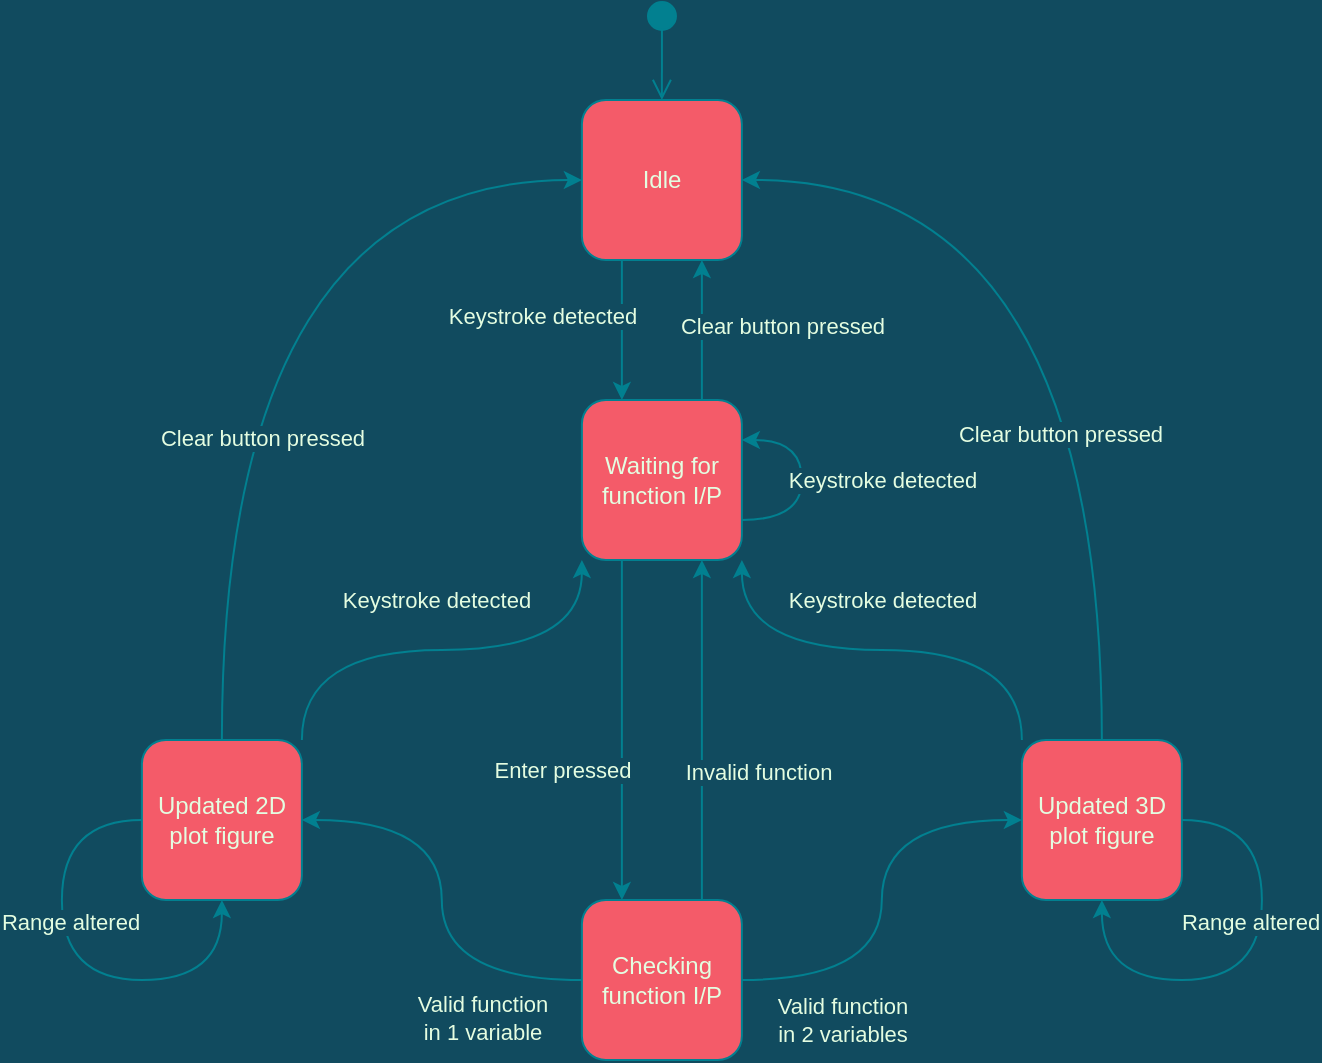 <mxfile version="14.7.1" type="device" pages="4"><diagram id="BUwNCnOV6ZWlGbzzVMCD" name="State_Diagram"><mxGraphModel dx="1021" dy="529" grid="1" gridSize="10" guides="1" tooltips="1" connect="1" arrows="1" fold="1" page="1" pageScale="1" pageWidth="850" pageHeight="1100" background="#114B5F" math="0" shadow="0"><root><mxCell id="0"/><mxCell id="1" parent="0"/><mxCell id="oD4_Ns1urAFMkqzwhKt3-32" style="edgeStyle=orthogonalEdgeStyle;curved=1;rounded=0;orthogonalLoop=1;jettySize=auto;html=1;exitX=0.25;exitY=1;exitDx=0;exitDy=0;entryX=0.25;entryY=0;entryDx=0;entryDy=0;labelBackgroundColor=#114B5F;strokeColor=#028090;fontColor=#E4FDE1;" edge="1" parent="1" source="oFl2m5--M46B6-5sUczh-1" target="oFl2m5--M46B6-5sUczh-2"><mxGeometry relative="1" as="geometry"/></mxCell><mxCell id="oD4_Ns1urAFMkqzwhKt3-34" value="Keystroke detected" style="edgeLabel;html=1;align=center;verticalAlign=middle;resizable=0;points=[];labelBackgroundColor=#114B5F;fontColor=#E4FDE1;" vertex="1" connectable="0" parent="oD4_Ns1urAFMkqzwhKt3-32"><mxGeometry x="0.222" y="2" relative="1" as="geometry"><mxPoint x="-42" y="-15" as="offset"/></mxGeometry></mxCell><mxCell id="oFl2m5--M46B6-5sUczh-1" value="Idle" style="whiteSpace=wrap;html=1;aspect=fixed;rounded=1;fillColor=#F45B69;strokeColor=#028090;fontColor=#E4FDE1;" parent="1" vertex="1"><mxGeometry x="379.94" y="190" width="80" height="80" as="geometry"/></mxCell><mxCell id="oFl2m5--M46B6-5sUczh-22" style="edgeStyle=orthogonalEdgeStyle;orthogonalLoop=1;jettySize=auto;html=1;curved=1;entryX=0.25;entryY=0;entryDx=0;entryDy=0;exitX=0.25;exitY=1;exitDx=0;exitDy=0;labelBackgroundColor=#114B5F;strokeColor=#028090;fontColor=#E4FDE1;" parent="1" source="oFl2m5--M46B6-5sUczh-2" target="oFl2m5--M46B6-5sUczh-21" edge="1"><mxGeometry relative="1" as="geometry"><mxPoint x="379.94" y="370" as="sourcePoint"/><mxPoint x="369.94" y="590" as="targetPoint"/></mxGeometry></mxCell><mxCell id="oFl2m5--M46B6-5sUczh-27" value="Enter pressed" style="edgeLabel;html=1;align=center;verticalAlign=middle;resizable=0;points=[];direction=south;rotation=0;rounded=1;labelBackgroundColor=#114B5F;fontColor=#E4FDE1;" parent="oFl2m5--M46B6-5sUczh-22" vertex="1" connectable="0"><mxGeometry x="-0.256" y="-1" relative="1" as="geometry"><mxPoint x="-29" y="42" as="offset"/></mxGeometry></mxCell><mxCell id="oD4_Ns1urAFMkqzwhKt3-33" style="edgeStyle=orthogonalEdgeStyle;curved=1;rounded=0;orthogonalLoop=1;jettySize=auto;html=1;exitX=0.75;exitY=0;exitDx=0;exitDy=0;entryX=0.75;entryY=1;entryDx=0;entryDy=0;labelBackgroundColor=#114B5F;strokeColor=#028090;fontColor=#E4FDE1;" edge="1" parent="1" source="oFl2m5--M46B6-5sUczh-2" target="oFl2m5--M46B6-5sUczh-1"><mxGeometry relative="1" as="geometry"/></mxCell><mxCell id="oD4_Ns1urAFMkqzwhKt3-35" value="Clear button pressed" style="edgeLabel;html=1;align=center;verticalAlign=middle;resizable=0;points=[];labelBackgroundColor=#114B5F;fontColor=#E4FDE1;" vertex="1" connectable="0" parent="oD4_Ns1urAFMkqzwhKt3-33"><mxGeometry x="0.289" y="1" relative="1" as="geometry"><mxPoint x="41" y="8" as="offset"/></mxGeometry></mxCell><mxCell id="oFl2m5--M46B6-5sUczh-2" value="Waiting for function I/P" style="whiteSpace=wrap;html=1;aspect=fixed;rounded=1;fillColor=#F45B69;strokeColor=#028090;fontColor=#E4FDE1;" parent="1" vertex="1"><mxGeometry x="379.94" y="340" width="80" height="80" as="geometry"/></mxCell><mxCell id="oD4_Ns1urAFMkqzwhKt3-26" style="edgeStyle=orthogonalEdgeStyle;curved=1;rounded=0;orthogonalLoop=1;jettySize=auto;html=1;exitX=1;exitY=0;exitDx=0;exitDy=0;entryX=0;entryY=1;entryDx=0;entryDy=0;labelBackgroundColor=#114B5F;strokeColor=#028090;fontColor=#E4FDE1;" edge="1" parent="1" source="oFl2m5--M46B6-5sUczh-3" target="oFl2m5--M46B6-5sUczh-2"><mxGeometry relative="1" as="geometry"/></mxCell><mxCell id="oD4_Ns1urAFMkqzwhKt3-27" value="Keystroke detected" style="edgeLabel;html=1;align=center;verticalAlign=middle;resizable=0;points=[];labelBackgroundColor=#114B5F;fontColor=#E4FDE1;" vertex="1" connectable="0" parent="oD4_Ns1urAFMkqzwhKt3-26"><mxGeometry x="0.179" y="-2" relative="1" as="geometry"><mxPoint x="-24" y="-27" as="offset"/></mxGeometry></mxCell><mxCell id="oD4_Ns1urAFMkqzwhKt3-36" style="edgeStyle=orthogonalEdgeStyle;curved=1;rounded=0;orthogonalLoop=1;jettySize=auto;html=1;exitX=0.5;exitY=0;exitDx=0;exitDy=0;entryX=0;entryY=0.5;entryDx=0;entryDy=0;labelBackgroundColor=#114B5F;strokeColor=#028090;fontColor=#E4FDE1;" edge="1" parent="1" source="oFl2m5--M46B6-5sUczh-3" target="oFl2m5--M46B6-5sUczh-1"><mxGeometry relative="1" as="geometry"/></mxCell><mxCell id="oD4_Ns1urAFMkqzwhKt3-38" value="Clear button pressed" style="edgeLabel;html=1;align=center;verticalAlign=middle;resizable=0;points=[];labelBackgroundColor=#114B5F;fontColor=#E4FDE1;" vertex="1" connectable="0" parent="oD4_Ns1urAFMkqzwhKt3-36"><mxGeometry x="-0.141" y="-32" relative="1" as="geometry"><mxPoint x="-12" y="46" as="offset"/></mxGeometry></mxCell><mxCell id="oFl2m5--M46B6-5sUczh-3" value="Updated 2D plot figure" style="whiteSpace=wrap;html=1;aspect=fixed;rounded=1;fillColor=#F45B69;strokeColor=#028090;fontColor=#E4FDE1;" parent="1" vertex="1"><mxGeometry x="159.94" y="510" width="80" height="80" as="geometry"/></mxCell><mxCell id="oFl2m5--M46B6-5sUczh-28" style="edgeStyle=orthogonalEdgeStyle;orthogonalLoop=1;jettySize=auto;html=1;exitX=0;exitY=0.5;exitDx=0;exitDy=0;entryX=1;entryY=0.5;entryDx=0;entryDy=0;curved=1;labelBackgroundColor=#114B5F;strokeColor=#028090;fontColor=#E4FDE1;" parent="1" source="oFl2m5--M46B6-5sUczh-21" target="oFl2m5--M46B6-5sUczh-3" edge="1"><mxGeometry relative="1" as="geometry"/></mxCell><mxCell id="oFl2m5--M46B6-5sUczh-30" value="Valid function &lt;br&gt;in 1 variable" style="edgeLabel;html=1;align=center;verticalAlign=middle;resizable=0;points=[];rounded=1;labelBackgroundColor=#114B5F;fontColor=#E4FDE1;" parent="oFl2m5--M46B6-5sUczh-28" vertex="1" connectable="0"><mxGeometry x="-0.301" y="-2" relative="1" as="geometry"><mxPoint x="18" y="26" as="offset"/></mxGeometry></mxCell><mxCell id="oD4_Ns1urAFMkqzwhKt3-18" style="edgeStyle=orthogonalEdgeStyle;curved=1;rounded=0;orthogonalLoop=1;jettySize=auto;html=1;exitX=1;exitY=0.5;exitDx=0;exitDy=0;entryX=0;entryY=0.5;entryDx=0;entryDy=0;labelBackgroundColor=#114B5F;strokeColor=#028090;fontColor=#E4FDE1;" edge="1" parent="1" source="oFl2m5--M46B6-5sUczh-21" target="oD4_Ns1urAFMkqzwhKt3-15"><mxGeometry relative="1" as="geometry"/></mxCell><mxCell id="oD4_Ns1urAFMkqzwhKt3-19" value="Valid function &lt;br&gt;in 2 variables" style="edgeLabel;html=1;align=center;verticalAlign=middle;resizable=0;points=[];labelBackgroundColor=#114B5F;fontColor=#E4FDE1;" vertex="1" connectable="0" parent="oD4_Ns1urAFMkqzwhKt3-18"><mxGeometry x="-0.448" y="5" relative="1" as="geometry"><mxPoint x="-11" y="25" as="offset"/></mxGeometry></mxCell><mxCell id="oFl2m5--M46B6-5sUczh-21" value="Checking function I/P" style="whiteSpace=wrap;html=1;aspect=fixed;rounded=1;fillColor=#F45B69;strokeColor=#028090;fontColor=#E4FDE1;" parent="1" vertex="1"><mxGeometry x="379.94" y="590" width="80" height="80" as="geometry"/></mxCell><mxCell id="oFl2m5--M46B6-5sUczh-34" value="" style="html=1;verticalAlign=bottom;startArrow=circle;startFill=1;endArrow=open;startSize=6;endSize=8;entryX=0.5;entryY=0;entryDx=0;entryDy=0;curved=1;labelBackgroundColor=#114B5F;strokeColor=#028090;fontColor=#E4FDE1;" parent="1" target="oFl2m5--M46B6-5sUczh-1" edge="1"><mxGeometry y="20" width="80" relative="1" as="geometry"><mxPoint x="420" y="140" as="sourcePoint"/><mxPoint x="179.94" y="250" as="targetPoint"/><mxPoint as="offset"/></mxGeometry></mxCell><mxCell id="oD4_Ns1urAFMkqzwhKt3-12" style="edgeStyle=orthogonalEdgeStyle;curved=0;rounded=1;sketch=0;orthogonalLoop=1;jettySize=auto;html=1;exitX=0.75;exitY=0;exitDx=0;exitDy=0;entryX=0.75;entryY=1;entryDx=0;entryDy=0;labelBackgroundColor=#114B5F;strokeColor=#028090;fontColor=#E4FDE1;" edge="1" parent="1" source="oFl2m5--M46B6-5sUczh-21" target="oFl2m5--M46B6-5sUczh-2"><mxGeometry relative="1" as="geometry"><mxPoint x="409.94" y="510" as="sourcePoint"/><mxPoint x="409.94" y="380" as="targetPoint"/></mxGeometry></mxCell><mxCell id="oD4_Ns1urAFMkqzwhKt3-13" value="Invalid function" style="edgeLabel;html=1;align=center;verticalAlign=middle;resizable=0;points=[];labelBackgroundColor=#114B5F;fontColor=#E4FDE1;" vertex="1" connectable="0" parent="oD4_Ns1urAFMkqzwhKt3-12"><mxGeometry x="0.128" relative="1" as="geometry"><mxPoint x="28" y="32" as="offset"/></mxGeometry></mxCell><mxCell id="oD4_Ns1urAFMkqzwhKt3-22" style="edgeStyle=orthogonalEdgeStyle;curved=1;rounded=0;orthogonalLoop=1;jettySize=auto;html=1;exitX=0;exitY=0;exitDx=0;exitDy=0;entryX=1;entryY=1;entryDx=0;entryDy=0;labelBackgroundColor=#114B5F;strokeColor=#028090;fontColor=#E4FDE1;" edge="1" parent="1" source="oD4_Ns1urAFMkqzwhKt3-15" target="oFl2m5--M46B6-5sUczh-2"><mxGeometry relative="1" as="geometry"><mxPoint x="579.94" y="380" as="targetPoint"/></mxGeometry></mxCell><mxCell id="oD4_Ns1urAFMkqzwhKt3-28" value="Keystroke detected" style="edgeLabel;html=1;align=center;verticalAlign=middle;resizable=0;points=[];labelBackgroundColor=#114B5F;fontColor=#E4FDE1;" vertex="1" connectable="0" parent="oD4_Ns1urAFMkqzwhKt3-22"><mxGeometry x="-0.188" y="8" relative="1" as="geometry"><mxPoint x="-22" y="-33" as="offset"/></mxGeometry></mxCell><mxCell id="oD4_Ns1urAFMkqzwhKt3-37" style="edgeStyle=orthogonalEdgeStyle;curved=1;rounded=0;orthogonalLoop=1;jettySize=auto;html=1;exitX=0.5;exitY=0;exitDx=0;exitDy=0;entryX=1;entryY=0.5;entryDx=0;entryDy=0;labelBackgroundColor=#114B5F;strokeColor=#028090;fontColor=#E4FDE1;" edge="1" parent="1" source="oD4_Ns1urAFMkqzwhKt3-15" target="oFl2m5--M46B6-5sUczh-1"><mxGeometry relative="1" as="geometry"/></mxCell><mxCell id="oD4_Ns1urAFMkqzwhKt3-39" value="Clear button pressed" style="edgeLabel;html=1;align=center;verticalAlign=middle;resizable=0;points=[];labelBackgroundColor=#114B5F;fontColor=#E4FDE1;" vertex="1" connectable="0" parent="oD4_Ns1urAFMkqzwhKt3-37"><mxGeometry x="-0.303" y="21" relative="1" as="geometry"><mxPoint y="7" as="offset"/></mxGeometry></mxCell><mxCell id="oD4_Ns1urAFMkqzwhKt3-15" value="Updated 3D plot figure" style="whiteSpace=wrap;html=1;aspect=fixed;rounded=1;fillColor=#F45B69;strokeColor=#028090;fontColor=#E4FDE1;" vertex="1" parent="1"><mxGeometry x="599.94" y="510" width="80" height="80" as="geometry"/></mxCell><mxCell id="oD4_Ns1urAFMkqzwhKt3-21" style="edgeStyle=orthogonalEdgeStyle;curved=1;rounded=0;orthogonalLoop=1;jettySize=auto;html=1;exitX=1;exitY=0.5;exitDx=0;exitDy=0;entryX=0.5;entryY=1;entryDx=0;entryDy=0;labelBackgroundColor=#114B5F;strokeColor=#028090;fontColor=#E4FDE1;" edge="1" parent="1" source="oD4_Ns1urAFMkqzwhKt3-15" target="oD4_Ns1urAFMkqzwhKt3-15"><mxGeometry relative="1" as="geometry"><Array as="points"><mxPoint x="719.94" y="550"/><mxPoint x="719.94" y="630"/><mxPoint x="639.94" y="630"/></Array></mxGeometry></mxCell><mxCell id="oD4_Ns1urAFMkqzwhKt3-23" value="Range altered" style="edgeLabel;html=1;align=center;verticalAlign=middle;resizable=0;points=[];labelBackgroundColor=#114B5F;fontColor=#E4FDE1;" vertex="1" connectable="0" parent="oD4_Ns1urAFMkqzwhKt3-21"><mxGeometry x="-0.155" y="-6" relative="1" as="geometry"><mxPoint y="-11" as="offset"/></mxGeometry></mxCell><mxCell id="oD4_Ns1urAFMkqzwhKt3-24" style="edgeStyle=orthogonalEdgeStyle;curved=1;rounded=0;orthogonalLoop=1;jettySize=auto;html=1;exitX=0;exitY=0.5;exitDx=0;exitDy=0;labelBackgroundColor=#114B5F;strokeColor=#028090;fontColor=#E4FDE1;" edge="1" parent="1" source="oFl2m5--M46B6-5sUczh-3" target="oFl2m5--M46B6-5sUczh-3"><mxGeometry relative="1" as="geometry"><Array as="points"><mxPoint x="119.94" y="550"/><mxPoint x="119.94" y="630"/><mxPoint x="199.94" y="630"/></Array></mxGeometry></mxCell><mxCell id="oD4_Ns1urAFMkqzwhKt3-25" value="Range altered" style="edgeLabel;html=1;align=center;verticalAlign=middle;resizable=0;points=[];labelBackgroundColor=#114B5F;fontColor=#E4FDE1;" vertex="1" connectable="0" parent="oD4_Ns1urAFMkqzwhKt3-24"><mxGeometry x="-0.243" y="4" relative="1" as="geometry"><mxPoint as="offset"/></mxGeometry></mxCell><mxCell id="oD4_Ns1urAFMkqzwhKt3-30" style="edgeStyle=orthogonalEdgeStyle;curved=1;rounded=0;orthogonalLoop=1;jettySize=auto;html=1;exitX=1;exitY=0.75;exitDx=0;exitDy=0;entryX=1;entryY=0.25;entryDx=0;entryDy=0;labelBackgroundColor=#114B5F;strokeColor=#028090;fontColor=#E4FDE1;" edge="1" parent="1" source="oFl2m5--M46B6-5sUczh-2" target="oFl2m5--M46B6-5sUczh-2"><mxGeometry relative="1" as="geometry"><Array as="points"><mxPoint x="489.94" y="400"/><mxPoint x="489.94" y="360"/></Array></mxGeometry></mxCell><mxCell id="oD4_Ns1urAFMkqzwhKt3-31" value="Keystroke detected" style="edgeLabel;html=1;align=center;verticalAlign=middle;resizable=0;points=[];labelBackgroundColor=#114B5F;fontColor=#E4FDE1;" vertex="1" connectable="0" parent="oD4_Ns1urAFMkqzwhKt3-30"><mxGeometry x="0.5" y="5" relative="1" as="geometry"><mxPoint x="45" y="15" as="offset"/></mxGeometry></mxCell></root></mxGraphModel></diagram><diagram id="kfkdrOcLUtc2d3o5YAjI" name="Use_Case_Diagram"><mxGraphModel dx="1447" dy="1850" grid="1" gridSize="10" guides="1" tooltips="1" connect="1" arrows="1" fold="1" page="1" pageScale="1" pageWidth="850" pageHeight="1100" background="#283618" math="0" shadow="0"><root><mxCell id="0nX6aOM3ERR-1z0uzDzT-0"/><mxCell id="0nX6aOM3ERR-1z0uzDzT-1" parent="0nX6aOM3ERR-1z0uzDzT-0"/><mxCell id="0nX6aOM3ERR-1z0uzDzT-2" value="" style="rounded=0;whiteSpace=wrap;html=1;sketch=0;fillColor=none;strokeColor=#DDA15E;fontColor=#FEFAE0;" vertex="1" parent="0nX6aOM3ERR-1z0uzDzT-1"><mxGeometry x="180" y="-900" width="560" height="660" as="geometry"/></mxCell><mxCell id="0nX6aOM3ERR-1z0uzDzT-3" style="rounded=0;sketch=0;orthogonalLoop=1;jettySize=auto;html=1;exitX=1;exitY=0.333;exitDx=0;exitDy=0;exitPerimeter=0;entryX=0;entryY=0.5;entryDx=0;entryDy=0;startArrow=none;startFill=0;endArrow=none;endFill=0;jumpStyle=none;labelBackgroundColor=#283618;strokeColor=#DDA15E;fontColor=#FEFAE0;" edge="1" parent="0nX6aOM3ERR-1z0uzDzT-1" source="0nX6aOM3ERR-1z0uzDzT-6" target="0nX6aOM3ERR-1z0uzDzT-8"><mxGeometry relative="1" as="geometry"/></mxCell><mxCell id="0nX6aOM3ERR-1z0uzDzT-4" style="rounded=0;sketch=0;orthogonalLoop=1;jettySize=auto;html=1;exitX=1;exitY=0.333;exitDx=0;exitDy=0;exitPerimeter=0;entryX=0;entryY=0.5;entryDx=0;entryDy=0;startArrow=none;startFill=0;endArrow=none;endFill=0;labelBackgroundColor=#283618;strokeColor=#DDA15E;fontColor=#FEFAE0;" edge="1" parent="0nX6aOM3ERR-1z0uzDzT-1" source="0nX6aOM3ERR-1z0uzDzT-6" target="0nX6aOM3ERR-1z0uzDzT-9"><mxGeometry relative="1" as="geometry"/></mxCell><mxCell id="0nX6aOM3ERR-1z0uzDzT-6" value="Actor" style="shape=umlActor;verticalLabelPosition=bottom;verticalAlign=top;html=1;rounded=0;sketch=0;fillColor=none;strokeColor=#DDA15E;fontColor=#FEFAE0;" vertex="1" parent="0nX6aOM3ERR-1z0uzDzT-1"><mxGeometry x="80" y="-650" width="30" height="60" as="geometry"/></mxCell><mxCell id="0nX6aOM3ERR-1z0uzDzT-7" style="edgeStyle=orthogonalEdgeStyle;rounded=0;sketch=0;orthogonalLoop=1;jettySize=auto;html=1;exitX=0.5;exitY=1;exitDx=0;exitDy=0;endArrow=none;endFill=0;startArrow=block;startFill=0;entryX=0.5;entryY=0;entryDx=0;entryDy=0;labelBackgroundColor=#283618;strokeColor=#DDA15E;fontColor=#FEFAE0;" edge="1" parent="0nX6aOM3ERR-1z0uzDzT-1" source="0nX6aOM3ERR-1z0uzDzT-8" target="GH5uDylBGBdCC3hhjh57-4"><mxGeometry relative="1" as="geometry"><mxPoint x="460" y="-690" as="targetPoint"/></mxGeometry></mxCell><mxCell id="0nX6aOM3ERR-1z0uzDzT-8" value="Type in function" style="ellipse;whiteSpace=wrap;html=1;rounded=0;sketch=0;fillColor=#BC6C25;strokeColor=#DDA15E;fontColor=#FEFAE0;" vertex="1" parent="0nX6aOM3ERR-1z0uzDzT-1"><mxGeometry x="390" y="-840" width="140" height="70" as="geometry"/></mxCell><mxCell id="GH5uDylBGBdCC3hhjh57-0" style="edgeStyle=orthogonalEdgeStyle;curved=0;rounded=1;sketch=0;orthogonalLoop=1;jettySize=auto;html=1;exitX=0.5;exitY=0;exitDx=0;exitDy=0;entryX=0.5;entryY=1;entryDx=0;entryDy=0;dashed=1;endArrow=open;endFill=0;labelBackgroundColor=#283618;strokeColor=#DDA15E;fontColor=#FEFAE0;" edge="1" parent="0nX6aOM3ERR-1z0uzDzT-1" source="0nX6aOM3ERR-1z0uzDzT-9" target="0nX6aOM3ERR-1z0uzDzT-11"><mxGeometry relative="1" as="geometry"/></mxCell><mxCell id="GH5uDylBGBdCC3hhjh57-1" value="&amp;lt;&amp;lt;extend&amp;gt;&amp;gt;" style="edgeLabel;html=1;align=center;verticalAlign=middle;resizable=0;points=[];labelBackgroundColor=#283618;fontColor=#FEFAE0;" vertex="1" connectable="0" parent="GH5uDylBGBdCC3hhjh57-0"><mxGeometry x="0.373" y="-1" relative="1" as="geometry"><mxPoint x="-1" y="-29" as="offset"/></mxGeometry></mxCell><mxCell id="0nX6aOM3ERR-1z0uzDzT-9" value="Alter axis limits" style="ellipse;whiteSpace=wrap;html=1;rounded=0;sketch=0;fillColor=#BC6C25;strokeColor=#DDA15E;fontColor=#FEFAE0;" vertex="1" parent="0nX6aOM3ERR-1z0uzDzT-1"><mxGeometry x="210" y="-410" width="140" height="70" as="geometry"/></mxCell><mxCell id="GH5uDylBGBdCC3hhjh57-2" style="rounded=1;sketch=0;orthogonalLoop=1;jettySize=auto;html=1;exitX=0;exitY=0;exitDx=0;exitDy=0;entryX=1;entryY=0.5;entryDx=0;entryDy=0;dashed=1;endArrow=open;endFill=0;labelBackgroundColor=#283618;strokeColor=#DDA15E;fontColor=#FEFAE0;" edge="1" parent="0nX6aOM3ERR-1z0uzDzT-1" source="0nX6aOM3ERR-1z0uzDzT-10" target="0nX6aOM3ERR-1z0uzDzT-11"><mxGeometry relative="1" as="geometry"/></mxCell><mxCell id="GH5uDylBGBdCC3hhjh57-3" value="&amp;lt;&amp;lt;extend&amp;gt;&amp;gt;" style="edgeLabel;html=1;align=center;verticalAlign=middle;resizable=0;points=[];labelBackgroundColor=#283618;fontColor=#FEFAE0;" vertex="1" connectable="0" parent="GH5uDylBGBdCC3hhjh57-2"><mxGeometry x="0.465" relative="1" as="geometry"><mxPoint x="6" y="-4" as="offset"/></mxGeometry></mxCell><mxCell id="0nX6aOM3ERR-1z0uzDzT-10" value="Clear Plot" style="ellipse;whiteSpace=wrap;html=1;rounded=0;sketch=0;fillColor=#BC6C25;strokeColor=#DDA15E;fontColor=#FEFAE0;" vertex="1" parent="0nX6aOM3ERR-1z0uzDzT-1"><mxGeometry x="570" y="-410" width="140" height="70" as="geometry"/></mxCell><mxCell id="0nX6aOM3ERR-1z0uzDzT-11" value="Plot 2D axis" style="ellipse;whiteSpace=wrap;html=1;rounded=0;sketch=0;fillColor=#BC6C25;strokeColor=#DDA15E;fontColor=#FEFAE0;" vertex="1" parent="0nX6aOM3ERR-1z0uzDzT-1"><mxGeometry x="210" y="-670" width="140" height="70" as="geometry"/></mxCell><mxCell id="0nX6aOM3ERR-1z0uzDzT-12" style="edgeStyle=orthogonalEdgeStyle;rounded=0;sketch=0;orthogonalLoop=1;jettySize=auto;html=1;exitX=0.5;exitY=0;exitDx=0;exitDy=0;entryX=0.5;entryY=0;entryDx=0;entryDy=0;endArrow=none;endFill=0;labelBackgroundColor=#283618;strokeColor=#DDA15E;fontColor=#FEFAE0;" edge="1" parent="0nX6aOM3ERR-1z0uzDzT-1" source="0nX6aOM3ERR-1z0uzDzT-17" target="0nX6aOM3ERR-1z0uzDzT-11"><mxGeometry relative="1" as="geometry"><Array as="points"><mxPoint x="600" y="-720"/><mxPoint x="320" y="-720"/></Array></mxGeometry></mxCell><mxCell id="0nX6aOM3ERR-1z0uzDzT-13" style="edgeStyle=none;rounded=0;sketch=0;jumpStyle=none;orthogonalLoop=1;jettySize=auto;html=1;exitX=0.5;exitY=1;exitDx=0;exitDy=0;entryX=0.5;entryY=0;entryDx=0;entryDy=0;startArrow=open;startFill=0;endArrow=none;endFill=0;dashed=1;labelBackgroundColor=#283618;strokeColor=#DDA15E;fontColor=#FEFAE0;" edge="1" parent="0nX6aOM3ERR-1z0uzDzT-1" source="0nX6aOM3ERR-1z0uzDzT-17" target="0nX6aOM3ERR-1z0uzDzT-10"><mxGeometry relative="1" as="geometry"/></mxCell><mxCell id="0nX6aOM3ERR-1z0uzDzT-14" value="&amp;lt;&amp;lt;extend&amp;gt;&amp;gt;" style="edgeLabel;html=1;align=center;verticalAlign=middle;resizable=0;points=[];labelBackgroundColor=#283618;fontColor=#FEFAE0;" vertex="1" connectable="0" parent="0nX6aOM3ERR-1z0uzDzT-13"><mxGeometry x="-0.2" relative="1" as="geometry"><mxPoint y="-48" as="offset"/></mxGeometry></mxCell><mxCell id="0nX6aOM3ERR-1z0uzDzT-15" style="edgeStyle=none;rounded=0;sketch=0;jumpStyle=none;orthogonalLoop=1;jettySize=auto;html=1;exitX=0;exitY=0.5;exitDx=0;exitDy=0;entryX=1;entryY=0;entryDx=0;entryDy=0;startArrow=open;startFill=0;endArrow=none;endFill=0;dashed=1;labelBackgroundColor=#283618;strokeColor=#DDA15E;fontColor=#FEFAE0;" edge="1" parent="0nX6aOM3ERR-1z0uzDzT-1" source="0nX6aOM3ERR-1z0uzDzT-17" target="0nX6aOM3ERR-1z0uzDzT-9"><mxGeometry relative="1" as="geometry"/></mxCell><mxCell id="0nX6aOM3ERR-1z0uzDzT-16" value="&amp;lt;&amp;lt;extend&amp;gt;&amp;gt;" style="edgeLabel;html=1;align=center;verticalAlign=middle;resizable=0;points=[];labelBackgroundColor=#283618;fontColor=#FEFAE0;" vertex="1" connectable="0" parent="0nX6aOM3ERR-1z0uzDzT-15"><mxGeometry x="-0.194" y="4" relative="1" as="geometry"><mxPoint x="14" y="-39" as="offset"/></mxGeometry></mxCell><mxCell id="0nX6aOM3ERR-1z0uzDzT-17" value="Plot 3D axis" style="ellipse;whiteSpace=wrap;html=1;rounded=0;sketch=0;fillColor=#BC6C25;strokeColor=#DDA15E;fontColor=#FEFAE0;" vertex="1" parent="0nX6aOM3ERR-1z0uzDzT-1"><mxGeometry x="570" y="-670" width="140" height="70" as="geometry"/></mxCell><mxCell id="0nX6aOM3ERR-1z0uzDzT-18" value="Graphilia" style="text;html=1;align=center;verticalAlign=middle;resizable=0;points=[];autosize=1;strokeColor=none;fontSize=19;fontColor=#FEFAE0;" vertex="1" parent="0nX6aOM3ERR-1z0uzDzT-1"><mxGeometry x="410" y="-895" width="90" height="30" as="geometry"/></mxCell><mxCell id="GH5uDylBGBdCC3hhjh57-4" value="Display &quot;invalid entry&quot;" style="ellipse;whiteSpace=wrap;html=1;rounded=0;sketch=0;fillColor=#BC6C25;strokeColor=#DDA15E;fontColor=#FEFAE0;" vertex="1" parent="0nX6aOM3ERR-1z0uzDzT-1"><mxGeometry x="390" y="-680" width="140" height="70" as="geometry"/></mxCell><mxCell id="GH5uDylBGBdCC3hhjh57-5" style="edgeStyle=none;rounded=1;sketch=0;orthogonalLoop=1;jettySize=auto;html=1;exitX=0.5;exitY=1;exitDx=0;exitDy=0;dashed=1;endArrow=open;endFill=0;labelBackgroundColor=#283618;strokeColor=#DDA15E;fontColor=#FEFAE0;" edge="1" parent="0nX6aOM3ERR-1z0uzDzT-1" source="0nX6aOM3ERR-1z0uzDzT-2" target="0nX6aOM3ERR-1z0uzDzT-2"><mxGeometry relative="1" as="geometry"/></mxCell><mxCell id="FRfTfPUsAof1IDeOlEh3-1" style="rounded=1;sketch=0;orthogonalLoop=1;jettySize=auto;html=1;exitX=1;exitY=0;exitDx=0;exitDy=0;entryX=0;entryY=1;entryDx=0;entryDy=0;dashed=1;endArrow=open;endFill=0;labelBackgroundColor=#283618;strokeColor=#DDA15E;fontColor=#FEFAE0;" edge="1" parent="0nX6aOM3ERR-1z0uzDzT-1" source="FRfTfPUsAof1IDeOlEh3-0" target="0nX6aOM3ERR-1z0uzDzT-17"><mxGeometry relative="1" as="geometry"/></mxCell><mxCell id="FRfTfPUsAof1IDeOlEh3-4" value="&amp;lt;&amp;lt;extend&amp;gt;&amp;gt;" style="edgeLabel;html=1;align=center;verticalAlign=middle;resizable=0;points=[];labelBackgroundColor=#283618;fontColor=#FEFAE0;" vertex="1" connectable="0" parent="FRfTfPUsAof1IDeOlEh3-1"><mxGeometry x="-0.8" y="-1" relative="1" as="geometry"><mxPoint y="-9" as="offset"/></mxGeometry></mxCell><mxCell id="FRfTfPUsAof1IDeOlEh3-2" style="edgeStyle=none;rounded=1;sketch=0;orthogonalLoop=1;jettySize=auto;html=1;exitX=0;exitY=0;exitDx=0;exitDy=0;entryX=1;entryY=1;entryDx=0;entryDy=0;dashed=1;endArrow=open;endFill=0;labelBackgroundColor=#283618;strokeColor=#DDA15E;fontColor=#FEFAE0;" edge="1" parent="0nX6aOM3ERR-1z0uzDzT-1" source="FRfTfPUsAof1IDeOlEh3-0" target="0nX6aOM3ERR-1z0uzDzT-11"><mxGeometry relative="1" as="geometry"/></mxCell><mxCell id="FRfTfPUsAof1IDeOlEh3-3" value="&amp;lt;&amp;lt;extend&amp;gt;&amp;gt;" style="edgeLabel;html=1;align=center;verticalAlign=middle;resizable=0;points=[];labelBackgroundColor=#283618;fontColor=#FEFAE0;" vertex="1" connectable="0" parent="FRfTfPUsAof1IDeOlEh3-2"><mxGeometry x="-0.691" y="-2" relative="1" as="geometry"><mxPoint x="8" y="6" as="offset"/></mxGeometry></mxCell><mxCell id="FRfTfPUsAof1IDeOlEh3-0" value="Save figure" style="ellipse;whiteSpace=wrap;html=1;rounded=0;sketch=0;fillColor=#BC6C25;strokeColor=#DDA15E;fontColor=#FEFAE0;" vertex="1" parent="0nX6aOM3ERR-1z0uzDzT-1"><mxGeometry x="400" y="-350" width="120" height="80" as="geometry"/></mxCell></root></mxGraphModel></diagram><diagram id="7Z7Kgrrp-xCH_rhUdJ8b" name="Component_Diagram"><mxGraphModel dx="1736" dy="900" grid="1" gridSize="10" guides="1" tooltips="1" connect="1" arrows="1" fold="1" page="1" pageScale="1" pageWidth="850" pageHeight="1100" background="#DAD2D8" math="0" shadow="0"><root><mxCell id="cVcn1Ja218TLM86oJ2Mj-0"/><mxCell id="cVcn1Ja218TLM86oJ2Mj-1" parent="cVcn1Ja218TLM86oJ2Mj-0"/><mxCell id="xVc3o4kvCxmMnQKt00Oy-0" value="&lt;p style=&quot;margin: 0px ; margin-top: 6px ; text-align: center&quot;&gt;«subsystem»&lt;br&gt;&lt;b&gt;UI_window&lt;/b&gt;&lt;br&gt;&lt;/p&gt;" style="align=left;overflow=fill;html=1;dropTarget=0;rounded=0;sketch=0;fillColor=#FAE5C7;strokeColor=#0F8B8D;fontColor=#143642;" vertex="1" parent="cVcn1Ja218TLM86oJ2Mj-1"><mxGeometry x="140" y="250" width="550" height="370" as="geometry"/></mxCell><mxCell id="xVc3o4kvCxmMnQKt00Oy-1" value="" style="shape=component;jettyWidth=8;jettyHeight=4;fillColor=#FAE5C7;strokeColor=#0F8B8D;fontColor=#143642;" vertex="1" parent="xVc3o4kvCxmMnQKt00Oy-0"><mxGeometry x="1" width="20" height="20" relative="1" as="geometry"><mxPoint x="-24" y="4" as="offset"/></mxGeometry></mxCell><mxCell id="xVc3o4kvCxmMnQKt00Oy-2" style="edgeStyle=orthogonalEdgeStyle;curved=0;rounded=1;sketch=0;orthogonalLoop=1;jettySize=auto;html=1;exitX=1;exitY=0.5;exitDx=0;exitDy=0;endArrow=box;endFill=0;exitPerimeter=0;labelBackgroundColor=#DAD2D8;strokeColor=#A8201A;fontColor=#143642;" edge="1" parent="cVcn1Ja218TLM86oJ2Mj-1" source="xVc3o4kvCxmMnQKt00Oy-16"><mxGeometry relative="1" as="geometry"><mxPoint x="51" y="525" as="sourcePoint"/><mxPoint x="140" y="450" as="targetPoint"/><Array as="points"><mxPoint x="110" y="470"/><mxPoint x="110" y="450"/></Array></mxGeometry></mxCell><mxCell id="xVc3o4kvCxmMnQKt00Oy-3" style="edgeStyle=orthogonalEdgeStyle;curved=0;rounded=1;sketch=0;orthogonalLoop=1;jettySize=auto;html=1;exitX=0.25;exitY=1;exitDx=0;exitDy=0;endArrow=none;endFill=0;startArrow=box;startFill=0;labelBackgroundColor=#DAD2D8;strokeColor=#A8201A;fontColor=#143642;" edge="1" parent="cVcn1Ja218TLM86oJ2Mj-1" source="xVc3o4kvCxmMnQKt00Oy-6"><mxGeometry relative="1" as="geometry"><mxPoint x="225" y="620" as="targetPoint"/><Array as="points"><mxPoint x="225" y="620"/></Array></mxGeometry></mxCell><mxCell id="xVc3o4kvCxmMnQKt00Oy-5" style="edgeStyle=orthogonalEdgeStyle;curved=0;rounded=1;sketch=0;orthogonalLoop=1;jettySize=auto;html=1;exitX=0.75;exitY=1;exitDx=0;exitDy=0;entryX=0.75;entryY=1;entryDx=0;entryDy=0;endArrow=none;endFill=0;startArrow=box;startFill=0;labelBackgroundColor=#DAD2D8;strokeColor=#A8201A;fontColor=#143642;" edge="1" parent="cVcn1Ja218TLM86oJ2Mj-1" source="xVc3o4kvCxmMnQKt00Oy-6" target="xVc3o4kvCxmMnQKt00Oy-0"><mxGeometry relative="1" as="geometry"><Array as="points"><mxPoint x="306" y="580"/><mxPoint x="553" y="580"/></Array></mxGeometry></mxCell><mxCell id="xVc3o4kvCxmMnQKt00Oy-66" style="edgeStyle=orthogonalEdgeStyle;rounded=1;sketch=0;orthogonalLoop=1;jettySize=auto;html=1;exitX=0.5;exitY=1;exitDx=0;exitDy=0;endArrow=box;endFill=0;entryX=0.5;entryY=1;entryDx=0;entryDy=0;labelBackgroundColor=#DAD2D8;strokeColor=#A8201A;fontColor=#143642;" edge="1" parent="cVcn1Ja218TLM86oJ2Mj-1" target="xVc3o4kvCxmMnQKt00Oy-6"><mxGeometry relative="1" as="geometry"><mxPoint x="415" y="620" as="sourcePoint"/><Array as="points"><mxPoint x="390" y="600"/><mxPoint x="390" y="600"/></Array></mxGeometry></mxCell><mxCell id="xVc3o4kvCxmMnQKt00Oy-6" value="&lt;p style=&quot;margin: 0px ; margin-top: 6px ; text-align: center&quot;&gt;&lt;b&gt;UI_widgets&lt;/b&gt;&lt;/p&gt;&lt;hr&gt;&lt;p style=&quot;margin: 0px ; margin-left: 8px&quot;&gt;+ update_UI()&lt;br&gt;&lt;/p&gt;" style="align=left;overflow=fill;html=1;dropTarget=0;rounded=0;sketch=0;fillColor=#FAE5C7;strokeColor=#0F8B8D;fontColor=#143642;" vertex="1" parent="cVcn1Ja218TLM86oJ2Mj-1"><mxGeometry x="190" y="390" width="154" height="90" as="geometry"/></mxCell><mxCell id="xVc3o4kvCxmMnQKt00Oy-7" value="" style="shape=component;jettyWidth=8;jettyHeight=4;fillColor=#FAE5C7;strokeColor=#0F8B8D;fontColor=#143642;" vertex="1" parent="xVc3o4kvCxmMnQKt00Oy-6"><mxGeometry x="1" width="20" height="20" relative="1" as="geometry"><mxPoint x="-24" y="4" as="offset"/></mxGeometry></mxCell><mxCell id="xVc3o4kvCxmMnQKt00Oy-8" style="edgeStyle=orthogonalEdgeStyle;curved=0;rounded=1;sketch=0;orthogonalLoop=1;jettySize=auto;html=1;exitX=0.5;exitY=1;exitDx=0;exitDy=0;endArrow=none;endFill=0;startArrow=box;startFill=0;labelBackgroundColor=#DAD2D8;strokeColor=#A8201A;fontColor=#143642;" edge="1" parent="cVcn1Ja218TLM86oJ2Mj-1"><mxGeometry relative="1" as="geometry"><mxPoint x="563.0" y="555" as="sourcePoint"/><mxPoint x="646" y="620" as="targetPoint"/><Array as="points"><mxPoint x="563" y="575"/><mxPoint x="646" y="575"/></Array></mxGeometry></mxCell><mxCell id="xVc3o4kvCxmMnQKt00Oy-9" value="&lt;p style=&quot;margin: 0px ; margin-top: 6px ; text-align: center&quot;&gt;&lt;b&gt;UI_3D_axis&lt;/b&gt;&lt;/p&gt;&lt;hr&gt;&lt;p style=&quot;margin: 0px ; margin-left: 8px&quot;&gt;+ init_3D_axis()&lt;br&gt;+ update_3D_axis()&lt;/p&gt;&lt;p style=&quot;margin: 0px ; margin-left: 8px&quot;&gt;+ save_figure()&lt;/p&gt;" style="align=left;overflow=fill;html=1;dropTarget=0;rounded=0;sketch=0;fillColor=#FAE5C7;strokeColor=#0F8B8D;fontColor=#143642;" vertex="1" parent="cVcn1Ja218TLM86oJ2Mj-1"><mxGeometry x="490" y="465" width="154" height="90" as="geometry"/></mxCell><mxCell id="xVc3o4kvCxmMnQKt00Oy-10" value="" style="shape=component;jettyWidth=8;jettyHeight=4;fillColor=#FAE5C7;strokeColor=#0F8B8D;fontColor=#143642;" vertex="1" parent="xVc3o4kvCxmMnQKt00Oy-9"><mxGeometry x="1" width="20" height="20" relative="1" as="geometry"><mxPoint x="-24" y="4" as="offset"/></mxGeometry></mxCell><mxCell id="xVc3o4kvCxmMnQKt00Oy-11" style="edgeStyle=orthogonalEdgeStyle;curved=0;rounded=1;sketch=0;orthogonalLoop=1;jettySize=auto;html=1;exitX=0;exitY=0.5;exitDx=0;exitDy=0;exitPerimeter=0;endArrow=box;endFill=0;entryX=1;entryY=0.75;entryDx=0;entryDy=0;labelBackgroundColor=#DAD2D8;strokeColor=#A8201A;fontColor=#143642;" edge="1" parent="cVcn1Ja218TLM86oJ2Mj-1" source="xVc3o4kvCxmMnQKt00Oy-13" target="xVc3o4kvCxmMnQKt00Oy-6"><mxGeometry relative="1" as="geometry"/></mxCell><mxCell id="xVc3o4kvCxmMnQKt00Oy-12" style="edgeStyle=orthogonalEdgeStyle;curved=0;rounded=1;sketch=0;orthogonalLoop=1;jettySize=auto;html=1;entryX=0;entryY=0.5;entryDx=0;entryDy=0;endArrow=box;endFill=0;labelBackgroundColor=#DAD2D8;strokeColor=#A8201A;fontColor=#143642;" edge="1" parent="cVcn1Ja218TLM86oJ2Mj-1" source="xVc3o4kvCxmMnQKt00Oy-13" target="xVc3o4kvCxmMnQKt00Oy-9"><mxGeometry relative="1" as="geometry"/></mxCell><mxCell id="xVc3o4kvCxmMnQKt00Oy-13" value="range/clear/save" style="shape=providedRequiredInterface;html=1;verticalLabelPosition=bottom;rounded=0;sketch=0;fillColor=#FAE5C7;strokeColor=#0F8B8D;fontColor=#143642;" vertex="1" parent="cVcn1Ja218TLM86oJ2Mj-1"><mxGeometry x="401" y="500" width="20" height="20" as="geometry"/></mxCell><mxCell id="xVc3o4kvCxmMnQKt00Oy-14" style="edgeStyle=orthogonalEdgeStyle;curved=0;rounded=1;sketch=0;orthogonalLoop=1;jettySize=auto;html=1;entryX=0;entryY=0.5;entryDx=0;entryDy=0;endArrow=box;endFill=0;exitX=0;exitY=0.5;exitDx=0;exitDy=0;labelBackgroundColor=#DAD2D8;strokeColor=#A8201A;fontColor=#143642;" edge="1" parent="cVcn1Ja218TLM86oJ2Mj-1"><mxGeometry relative="1" as="geometry"><mxPoint x="140" y="450" as="sourcePoint"/><mxPoint x="190" y="450" as="targetPoint"/></mxGeometry></mxCell><mxCell id="xVc3o4kvCxmMnQKt00Oy-15" style="edgeStyle=orthogonalEdgeStyle;curved=0;rounded=1;sketch=0;orthogonalLoop=1;jettySize=auto;html=1;exitX=1;exitY=0.75;exitDx=0;exitDy=0;entryX=1;entryY=0.5;entryDx=0;entryDy=0;endArrow=box;endFill=0;labelBackgroundColor=#DAD2D8;strokeColor=#A8201A;fontColor=#143642;" edge="1" parent="cVcn1Ja218TLM86oJ2Mj-1"><mxGeometry relative="1" as="geometry"><mxPoint x="690" y="550.5" as="sourcePoint"/><mxPoint x="644" y="533" as="targetPoint"/><Array as="points"><mxPoint x="670" y="551"/><mxPoint x="670" y="533"/></Array></mxGeometry></mxCell><mxCell id="xVc3o4kvCxmMnQKt00Oy-16" value="clear" style="shape=requiredInterface;html=1;verticalLabelPosition=bottom;rounded=0;sketch=0;fillColor=#FAE5C7;strokeColor=#0F8B8D;fontColor=#143642;" vertex="1" parent="cVcn1Ja218TLM86oJ2Mj-1"><mxGeometry x="60" y="460" width="10" height="20" as="geometry"/></mxCell><mxCell id="xVc3o4kvCxmMnQKt00Oy-53" style="edgeStyle=orthogonalEdgeStyle;rounded=1;sketch=0;orthogonalLoop=1;jettySize=auto;html=1;exitX=0;exitY=0.5;exitDx=0;exitDy=0;endArrow=box;endFill=0;entryX=1;entryY=0.25;entryDx=0;entryDy=0;labelBackgroundColor=#DAD2D8;strokeColor=#A8201A;fontColor=#143642;" edge="1" parent="cVcn1Ja218TLM86oJ2Mj-1" source="xVc3o4kvCxmMnQKt00Oy-18" target="xVc3o4kvCxmMnQKt00Oy-0"><mxGeometry relative="1" as="geometry"><mxPoint x="770" y="510" as="targetPoint"/></mxGeometry></mxCell><mxCell id="xVc3o4kvCxmMnQKt00Oy-18" value="" style="ellipse;whiteSpace=wrap;html=1;aspect=fixed;rounded=0;sketch=0;fillColor=#FAE5C7;strokeColor=#0F8B8D;fontColor=#143642;" vertex="1" parent="cVcn1Ja218TLM86oJ2Mj-1"><mxGeometry x="760" y="335" width="15" height="15" as="geometry"/></mxCell><mxCell id="xVc3o4kvCxmMnQKt00Oy-19" value="3D_graph" style="text;html=1;align=center;verticalAlign=middle;resizable=0;points=[];autosize=1;strokeColor=none;fontColor=#143642;" vertex="1" parent="cVcn1Ja218TLM86oJ2Mj-1"><mxGeometry x="732.5" y="560" width="70" height="20" as="geometry"/></mxCell><mxCell id="xVc3o4kvCxmMnQKt00Oy-20" value="«component»&lt;br&gt;&lt;b&gt;ValidityCheck&lt;/b&gt;" style="html=1;dropTarget=0;rounded=0;sketch=0;fillColor=#FAE5C7;strokeColor=#0F8B8D;fontColor=#143642;" vertex="1" parent="cVcn1Ja218TLM86oJ2Mj-1"><mxGeometry x="149" y="730" width="154" height="70" as="geometry"/></mxCell><mxCell id="xVc3o4kvCxmMnQKt00Oy-21" value="" style="shape=module;jettyWidth=8;jettyHeight=4;fillColor=#FAE5C7;strokeColor=#0F8B8D;fontColor=#143642;" vertex="1" parent="xVc3o4kvCxmMnQKt00Oy-20"><mxGeometry x="1" width="20" height="20" relative="1" as="geometry"><mxPoint x="-27" y="7" as="offset"/></mxGeometry></mxCell><mxCell id="xVc3o4kvCxmMnQKt00Oy-22" style="edgeStyle=orthogonalEdgeStyle;curved=0;rounded=1;sketch=0;orthogonalLoop=1;jettySize=auto;html=1;exitX=0;exitY=0.5;exitDx=0;exitDy=0;exitPerimeter=0;startArrow=none;startFill=0;endArrow=box;endFill=0;labelBackgroundColor=#DAD2D8;strokeColor=#A8201A;fontColor=#143642;" edge="1" parent="cVcn1Ja218TLM86oJ2Mj-1" source="xVc3o4kvCxmMnQKt00Oy-24"><mxGeometry relative="1" as="geometry"><mxPoint x="226.059" y="620" as="targetPoint"/></mxGeometry></mxCell><mxCell id="xVc3o4kvCxmMnQKt00Oy-23" style="edgeStyle=orthogonalEdgeStyle;curved=0;rounded=1;sketch=0;orthogonalLoop=1;jettySize=auto;html=1;exitX=1;exitY=0.5;exitDx=0;exitDy=0;exitPerimeter=0;entryX=0.5;entryY=0;entryDx=0;entryDy=0;startArrow=none;startFill=0;endArrow=box;endFill=0;labelBackgroundColor=#DAD2D8;strokeColor=#A8201A;fontColor=#143642;" edge="1" parent="cVcn1Ja218TLM86oJ2Mj-1" source="xVc3o4kvCxmMnQKt00Oy-24" target="xVc3o4kvCxmMnQKt00Oy-20"><mxGeometry relative="1" as="geometry"/></mxCell><mxCell id="xVc3o4kvCxmMnQKt00Oy-24" value="" style="shape=providedRequiredInterface;html=1;verticalLabelPosition=bottom;rounded=0;sketch=0;rotation=90;fillColor=#FAE5C7;strokeColor=#0F8B8D;fontColor=#143642;" vertex="1" parent="cVcn1Ja218TLM86oJ2Mj-1"><mxGeometry x="216" y="671" width="20" height="20" as="geometry"/></mxCell><mxCell id="xVc3o4kvCxmMnQKt00Oy-25" style="edgeStyle=orthogonalEdgeStyle;curved=0;rounded=1;sketch=0;orthogonalLoop=1;jettySize=auto;html=1;exitX=0.5;exitY=1;exitDx=0;exitDy=0;entryX=0;entryY=0.5;entryDx=0;entryDy=0;entryPerimeter=0;endArrow=none;endFill=0;startArrow=box;startFill=0;labelBackgroundColor=#DAD2D8;strokeColor=#A8201A;fontColor=#143642;" edge="1" parent="cVcn1Ja218TLM86oJ2Mj-1" source="xVc3o4kvCxmMnQKt00Oy-26" target="xVc3o4kvCxmMnQKt00Oy-41"><mxGeometry relative="1" as="geometry"/></mxCell><mxCell id="xVc3o4kvCxmMnQKt00Oy-26" value="«component»&lt;br&gt;&lt;b&gt;Infx2Postfx&lt;/b&gt;" style="html=1;dropTarget=0;rounded=0;sketch=0;fillColor=#FAE5C7;strokeColor=#0F8B8D;fontColor=#143642;" vertex="1" parent="cVcn1Ja218TLM86oJ2Mj-1"><mxGeometry x="338" y="730" width="154" height="70" as="geometry"/></mxCell><mxCell id="xVc3o4kvCxmMnQKt00Oy-27" value="" style="shape=module;jettyWidth=8;jettyHeight=4;fillColor=#FAE5C7;strokeColor=#0F8B8D;fontColor=#143642;" vertex="1" parent="xVc3o4kvCxmMnQKt00Oy-26"><mxGeometry x="1" width="20" height="20" relative="1" as="geometry"><mxPoint x="-27" y="7" as="offset"/></mxGeometry></mxCell><mxCell id="xVc3o4kvCxmMnQKt00Oy-28" value="" style="edgeStyle=orthogonalEdgeStyle;curved=0;rounded=1;sketch=0;orthogonalLoop=1;jettySize=auto;html=1;endArrow=box;endFill=0;labelBackgroundColor=#DAD2D8;strokeColor=#A8201A;fontColor=#143642;" edge="1" parent="cVcn1Ja218TLM86oJ2Mj-1" source="xVc3o4kvCxmMnQKt00Oy-30" target="xVc3o4kvCxmMnQKt00Oy-26"><mxGeometry relative="1" as="geometry"/></mxCell><mxCell id="xVc3o4kvCxmMnQKt00Oy-29" value="" style="edgeStyle=orthogonalEdgeStyle;curved=0;rounded=1;sketch=0;orthogonalLoop=1;jettySize=auto;html=1;endArrow=box;endFill=0;entryX=0.5;entryY=1;entryDx=0;entryDy=0;labelBackgroundColor=#DAD2D8;strokeColor=#A8201A;fontColor=#143642;" edge="1" parent="cVcn1Ja218TLM86oJ2Mj-1" source="xVc3o4kvCxmMnQKt00Oy-30" target="xVc3o4kvCxmMnQKt00Oy-0"><mxGeometry relative="1" as="geometry"/></mxCell><mxCell id="xVc3o4kvCxmMnQKt00Oy-30" value="" style="shape=providedRequiredInterface;html=1;verticalLabelPosition=bottom;rounded=0;sketch=0;rotation=90;fillColor=#FAE5C7;strokeColor=#0F8B8D;fontColor=#143642;" vertex="1" parent="cVcn1Ja218TLM86oJ2Mj-1"><mxGeometry x="405" y="670" width="20" height="20" as="geometry"/></mxCell><mxCell id="xVc3o4kvCxmMnQKt00Oy-31" value="«component»&lt;br&gt;&lt;b&gt;computeFuncOut&lt;/b&gt;" style="html=1;dropTarget=0;rounded=0;sketch=0;fillColor=#FAE5C7;strokeColor=#0F8B8D;fontColor=#143642;" vertex="1" parent="cVcn1Ja218TLM86oJ2Mj-1"><mxGeometry x="530" y="730" width="154" height="70" as="geometry"/></mxCell><mxCell id="xVc3o4kvCxmMnQKt00Oy-32" value="" style="shape=module;jettyWidth=8;jettyHeight=4;fillColor=#FAE5C7;strokeColor=#0F8B8D;fontColor=#143642;" vertex="1" parent="xVc3o4kvCxmMnQKt00Oy-31"><mxGeometry x="1" width="20" height="20" relative="1" as="geometry"><mxPoint x="-27" y="7" as="offset"/></mxGeometry></mxCell><mxCell id="xVc3o4kvCxmMnQKt00Oy-33" style="edgeStyle=orthogonalEdgeStyle;curved=0;rounded=1;sketch=0;orthogonalLoop=1;jettySize=auto;html=1;entryX=0.75;entryY=0;entryDx=0;entryDy=0;endArrow=box;endFill=0;labelBackgroundColor=#DAD2D8;strokeColor=#A8201A;fontColor=#143642;" edge="1" parent="cVcn1Ja218TLM86oJ2Mj-1" source="xVc3o4kvCxmMnQKt00Oy-35" target="xVc3o4kvCxmMnQKt00Oy-31"><mxGeometry relative="1" as="geometry"/></mxCell><mxCell id="xVc3o4kvCxmMnQKt00Oy-34" style="edgeStyle=orthogonalEdgeStyle;curved=0;rounded=1;sketch=0;orthogonalLoop=1;jettySize=auto;html=1;exitX=0;exitY=0.5;exitDx=0;exitDy=0;exitPerimeter=0;endArrow=box;endFill=0;labelBackgroundColor=#DAD2D8;strokeColor=#A8201A;fontColor=#143642;" edge="1" parent="cVcn1Ja218TLM86oJ2Mj-1" source="xVc3o4kvCxmMnQKt00Oy-35"><mxGeometry relative="1" as="geometry"><mxPoint x="645" y="660" as="sourcePoint"/><mxPoint x="646" y="620" as="targetPoint"/><Array as="points"/></mxGeometry></mxCell><mxCell id="xVc3o4kvCxmMnQKt00Oy-35" value="" style="shape=providedRequiredInterface;html=1;verticalLabelPosition=bottom;rounded=0;sketch=0;rotation=90;fillColor=#FAE5C7;strokeColor=#0F8B8D;fontColor=#143642;" vertex="1" parent="cVcn1Ja218TLM86oJ2Mj-1"><mxGeometry x="636" y="670" width="20" height="20" as="geometry"/></mxCell><mxCell id="xVc3o4kvCxmMnQKt00Oy-36" value="functionOut" style="text;html=1;align=center;verticalAlign=middle;resizable=0;points=[];autosize=1;strokeColor=none;rotation=-90;fontColor=#143642;" vertex="1" parent="cVcn1Ja218TLM86oJ2Mj-1"><mxGeometry x="630" y="670" width="80" height="20" as="geometry"/></mxCell><mxCell id="xVc3o4kvCxmMnQKt00Oy-37" style="edgeStyle=orthogonalEdgeStyle;curved=0;rounded=1;sketch=0;orthogonalLoop=1;jettySize=auto;html=1;entryX=0.25;entryY=0;entryDx=0;entryDy=0;endArrow=box;endFill=0;labelBackgroundColor=#DAD2D8;strokeColor=#A8201A;fontColor=#143642;" edge="1" parent="cVcn1Ja218TLM86oJ2Mj-1" source="xVc3o4kvCxmMnQKt00Oy-39" target="xVc3o4kvCxmMnQKt00Oy-31"><mxGeometry relative="1" as="geometry"><Array as="points"><mxPoint x="552" y="710"/><mxPoint x="569" y="710"/></Array></mxGeometry></mxCell><mxCell id="xVc3o4kvCxmMnQKt00Oy-38" style="edgeStyle=orthogonalEdgeStyle;curved=0;rounded=1;sketch=0;orthogonalLoop=1;jettySize=auto;html=1;exitX=0;exitY=0.5;exitDx=0;exitDy=0;exitPerimeter=0;startArrow=none;startFill=0;endArrow=box;endFill=0;labelBackgroundColor=#DAD2D8;strokeColor=#A8201A;fontColor=#143642;" edge="1" parent="cVcn1Ja218TLM86oJ2Mj-1" source="xVc3o4kvCxmMnQKt00Oy-39"><mxGeometry relative="1" as="geometry"><mxPoint x="551.941" y="620" as="targetPoint"/></mxGeometry></mxCell><mxCell id="xVc3o4kvCxmMnQKt00Oy-39" value="" style="shape=providedRequiredInterface;html=1;verticalLabelPosition=bottom;rounded=0;sketch=0;rotation=90;fillColor=#FAE5C7;strokeColor=#0F8B8D;fontColor=#143642;" vertex="1" parent="cVcn1Ja218TLM86oJ2Mj-1"><mxGeometry x="542" y="670" width="20" height="20" as="geometry"/></mxCell><mxCell id="xVc3o4kvCxmMnQKt00Oy-40" style="edgeStyle=orthogonalEdgeStyle;curved=0;rounded=1;sketch=0;orthogonalLoop=1;jettySize=auto;html=1;exitX=1;exitY=0.5;exitDx=0;exitDy=0;exitPerimeter=0;entryX=0.5;entryY=1;entryDx=0;entryDy=0;endArrow=box;endFill=0;labelBackgroundColor=#DAD2D8;strokeColor=#A8201A;fontColor=#143642;" edge="1" parent="cVcn1Ja218TLM86oJ2Mj-1" source="xVc3o4kvCxmMnQKt00Oy-41" target="xVc3o4kvCxmMnQKt00Oy-31"><mxGeometry relative="1" as="geometry"/></mxCell><mxCell id="xVc3o4kvCxmMnQKt00Oy-41" value="postfxFunc" style="shape=providedRequiredInterface;html=1;verticalLabelPosition=bottom;rounded=0;sketch=0;fillColor=#FAE5C7;strokeColor=#0F8B8D;fontColor=#143642;" vertex="1" parent="cVcn1Ja218TLM86oJ2Mj-1"><mxGeometry x="500" y="820" width="20" height="20" as="geometry"/></mxCell><mxCell id="xVc3o4kvCxmMnQKt00Oy-42" value="function" style="text;html=1;align=center;verticalAlign=middle;resizable=0;points=[];autosize=1;strokeColor=none;rotation=-90;fontColor=#143642;" vertex="1" parent="cVcn1Ja218TLM86oJ2Mj-1"><mxGeometry x="405" y="671" width="60" height="20" as="geometry"/></mxCell><mxCell id="xVc3o4kvCxmMnQKt00Oy-43" value="function" style="text;html=1;align=center;verticalAlign=middle;resizable=0;points=[];autosize=1;strokeColor=none;rotation=-90;fontColor=#143642;" vertex="1" parent="cVcn1Ja218TLM86oJ2Mj-1"><mxGeometry x="216" y="671" width="60" height="20" as="geometry"/></mxCell><mxCell id="xVc3o4kvCxmMnQKt00Oy-44" value="range" style="text;html=1;align=center;verticalAlign=middle;resizable=0;points=[];autosize=1;strokeColor=none;rotation=-90;fontColor=#143642;" vertex="1" parent="cVcn1Ja218TLM86oJ2Mj-1"><mxGeometry x="550" y="670" width="50" height="20" as="geometry"/></mxCell><mxCell id="xVc3o4kvCxmMnQKt00Oy-45" value="&lt;p style=&quot;margin: 0px ; margin-top: 6px ; text-align: center&quot;&gt;&lt;b&gt;UI_2D_axis&lt;/b&gt;&lt;/p&gt;&lt;hr&gt;&lt;p style=&quot;margin: 0px ; margin-left: 8px&quot;&gt;+ init_2D_axis()&lt;br&gt;+ update_2D_axis()&lt;/p&gt;&lt;p style=&quot;margin: 0px ; margin-left: 8px&quot;&gt;+ save_figure()&lt;/p&gt;" style="align=left;overflow=fill;html=1;dropTarget=0;rounded=0;sketch=0;fillColor=#FAE5C7;strokeColor=#0F8B8D;fontColor=#143642;" vertex="1" parent="cVcn1Ja218TLM86oJ2Mj-1"><mxGeometry x="492" y="330" width="154" height="90" as="geometry"/></mxCell><mxCell id="xVc3o4kvCxmMnQKt00Oy-46" value="" style="shape=component;jettyWidth=8;jettyHeight=4;fillColor=#FAE5C7;strokeColor=#0F8B8D;fontColor=#143642;" vertex="1" parent="xVc3o4kvCxmMnQKt00Oy-45"><mxGeometry x="1" width="20" height="20" relative="1" as="geometry"><mxPoint x="-24" y="4" as="offset"/></mxGeometry></mxCell><mxCell id="xVc3o4kvCxmMnQKt00Oy-49" style="edgeStyle=none;rounded=1;sketch=0;orthogonalLoop=1;jettySize=auto;html=1;entryX=0;entryY=0.5;entryDx=0;entryDy=0;endArrow=box;endFill=0;labelBackgroundColor=#DAD2D8;strokeColor=#A8201A;fontColor=#143642;" edge="1" parent="cVcn1Ja218TLM86oJ2Mj-1" source="xVc3o4kvCxmMnQKt00Oy-48" target="xVc3o4kvCxmMnQKt00Oy-45"><mxGeometry relative="1" as="geometry"/></mxCell><mxCell id="xVc3o4kvCxmMnQKt00Oy-50" style="edgeStyle=orthogonalEdgeStyle;rounded=1;sketch=0;orthogonalLoop=1;jettySize=auto;html=1;entryX=1;entryY=0.5;entryDx=0;entryDy=0;endArrow=box;endFill=0;labelBackgroundColor=#DAD2D8;strokeColor=#A8201A;fontColor=#143642;" edge="1" parent="cVcn1Ja218TLM86oJ2Mj-1" source="xVc3o4kvCxmMnQKt00Oy-48" target="xVc3o4kvCxmMnQKt00Oy-6"><mxGeometry relative="1" as="geometry"/></mxCell><mxCell id="xVc3o4kvCxmMnQKt00Oy-48" value="" style="shape=providedRequiredInterface;html=1;verticalLabelPosition=bottom;rounded=0;sketch=0;fillColor=#FAE5C7;strokeColor=#0F8B8D;fontColor=#143642;" vertex="1" parent="cVcn1Ja218TLM86oJ2Mj-1"><mxGeometry x="401" y="365" width="20" height="20" as="geometry"/></mxCell><mxCell id="xVc3o4kvCxmMnQKt00Oy-52" style="edgeStyle=orthogonalEdgeStyle;rounded=1;sketch=0;orthogonalLoop=1;jettySize=auto;html=1;exitX=1;exitY=0.25;exitDx=0;exitDy=0;entryX=1;entryY=0.5;entryDx=0;entryDy=0;endArrow=box;endFill=0;labelBackgroundColor=#DAD2D8;strokeColor=#A8201A;fontColor=#143642;" edge="1" parent="cVcn1Ja218TLM86oJ2Mj-1" source="xVc3o4kvCxmMnQKt00Oy-0" target="xVc3o4kvCxmMnQKt00Oy-45"><mxGeometry relative="1" as="geometry"><Array as="points"><mxPoint x="670" y="343"/><mxPoint x="670" y="375"/></Array></mxGeometry></mxCell><mxCell id="xVc3o4kvCxmMnQKt00Oy-61" style="edgeStyle=orthogonalEdgeStyle;rounded=1;sketch=0;orthogonalLoop=1;jettySize=auto;html=1;endArrow=box;endFill=0;labelBackgroundColor=#DAD2D8;strokeColor=#A8201A;fontColor=#143642;" edge="1" parent="cVcn1Ja218TLM86oJ2Mj-1" source="xVc3o4kvCxmMnQKt00Oy-60"><mxGeometry relative="1" as="geometry"><mxPoint x="690" y="552.5" as="targetPoint"/></mxGeometry></mxCell><mxCell id="xVc3o4kvCxmMnQKt00Oy-60" value="" style="ellipse;whiteSpace=wrap;html=1;aspect=fixed;rounded=0;sketch=0;fillColor=#FAE5C7;strokeColor=#0F8B8D;fontColor=#143642;" vertex="1" parent="cVcn1Ja218TLM86oJ2Mj-1"><mxGeometry x="760" y="545" width="15" height="15" as="geometry"/></mxCell><mxCell id="xVc3o4kvCxmMnQKt00Oy-62" value="2D_graph" style="text;html=1;align=center;verticalAlign=middle;resizable=0;points=[];autosize=1;strokeColor=none;fontColor=#143642;" vertex="1" parent="cVcn1Ja218TLM86oJ2Mj-1"><mxGeometry x="725" y="350" width="70" height="20" as="geometry"/></mxCell><mxCell id="y7M-yHmzMRg2n2XcyJg6-0" style="edgeStyle=orthogonalEdgeStyle;curved=0;rounded=1;sketch=0;orthogonalLoop=1;jettySize=auto;html=1;exitX=1;exitY=0.5;exitDx=0;exitDy=0;endArrow=box;endFill=0;exitPerimeter=0;labelBackgroundColor=#DAD2D8;strokeColor=#A8201A;fontColor=#143642;" edge="1" parent="cVcn1Ja218TLM86oJ2Mj-1" source="y7M-yHmzMRg2n2XcyJg6-2"><mxGeometry relative="1" as="geometry"><mxPoint x="51" y="550" as="sourcePoint"/><mxPoint x="140" y="475" as="targetPoint"/><Array as="points"><mxPoint x="120" y="520"/><mxPoint x="120" y="475"/></Array></mxGeometry></mxCell><mxCell id="y7M-yHmzMRg2n2XcyJg6-1" style="edgeStyle=orthogonalEdgeStyle;curved=0;rounded=1;sketch=0;orthogonalLoop=1;jettySize=auto;html=1;entryX=0;entryY=0.5;entryDx=0;entryDy=0;endArrow=box;endFill=0;exitX=0;exitY=0.5;exitDx=0;exitDy=0;labelBackgroundColor=#DAD2D8;strokeColor=#A8201A;fontColor=#143642;" edge="1" parent="cVcn1Ja218TLM86oJ2Mj-1"><mxGeometry relative="1" as="geometry"><mxPoint x="140" y="475" as="sourcePoint"/><mxPoint x="190" y="475" as="targetPoint"/></mxGeometry></mxCell><mxCell id="y7M-yHmzMRg2n2XcyJg6-2" value="save" style="shape=requiredInterface;html=1;verticalLabelPosition=bottom;rounded=0;sketch=0;fillColor=#FAE5C7;strokeColor=#0F8B8D;fontColor=#143642;" vertex="1" parent="cVcn1Ja218TLM86oJ2Mj-1"><mxGeometry x="60" y="510" width="10" height="20" as="geometry"/></mxCell><mxCell id="y7M-yHmzMRg2n2XcyJg6-7" style="edgeStyle=orthogonalEdgeStyle;curved=0;rounded=1;sketch=0;orthogonalLoop=1;jettySize=auto;html=1;exitX=1;exitY=0.5;exitDx=0;exitDy=0;endArrow=box;endFill=0;exitPerimeter=0;labelBackgroundColor=#DAD2D8;strokeColor=#A8201A;fontColor=#143642;" edge="1" parent="cVcn1Ja218TLM86oJ2Mj-1" source="y7M-yHmzMRg2n2XcyJg6-9"><mxGeometry relative="1" as="geometry"><mxPoint x="51" y="495" as="sourcePoint"/><mxPoint x="140" y="420" as="targetPoint"/><Array as="points"><mxPoint x="110" y="400"/><mxPoint x="110" y="420"/></Array></mxGeometry></mxCell><mxCell id="y7M-yHmzMRg2n2XcyJg6-8" style="edgeStyle=orthogonalEdgeStyle;curved=0;rounded=1;sketch=0;orthogonalLoop=1;jettySize=auto;html=1;entryX=0;entryY=0.5;entryDx=0;entryDy=0;endArrow=box;endFill=0;exitX=0;exitY=0.5;exitDx=0;exitDy=0;labelBackgroundColor=#DAD2D8;strokeColor=#A8201A;fontColor=#143642;" edge="1" parent="cVcn1Ja218TLM86oJ2Mj-1"><mxGeometry relative="1" as="geometry"><mxPoint x="140" y="420" as="sourcePoint"/><mxPoint x="190" y="420" as="targetPoint"/></mxGeometry></mxCell><mxCell id="y7M-yHmzMRg2n2XcyJg6-9" value="range" style="shape=requiredInterface;html=1;verticalLabelPosition=bottom;rounded=0;sketch=0;fillColor=#FAE5C7;strokeColor=#0F8B8D;fontColor=#143642;" vertex="1" parent="cVcn1Ja218TLM86oJ2Mj-1"><mxGeometry x="60" y="390" width="10" height="20" as="geometry"/></mxCell><mxCell id="y7M-yHmzMRg2n2XcyJg6-10" style="edgeStyle=orthogonalEdgeStyle;curved=0;rounded=1;sketch=0;orthogonalLoop=1;jettySize=auto;html=1;exitX=1;exitY=0.5;exitDx=0;exitDy=0;endArrow=box;endFill=0;exitPerimeter=0;labelBackgroundColor=#DAD2D8;strokeColor=#A8201A;fontColor=#143642;" edge="1" parent="cVcn1Ja218TLM86oJ2Mj-1" source="y7M-yHmzMRg2n2XcyJg6-12"><mxGeometry relative="1" as="geometry"><mxPoint x="51" y="470" as="sourcePoint"/><mxPoint x="140" y="395" as="targetPoint"/><Array as="points"><mxPoint x="120" y="345"/><mxPoint x="120" y="395"/></Array></mxGeometry></mxCell><mxCell id="y7M-yHmzMRg2n2XcyJg6-11" style="edgeStyle=orthogonalEdgeStyle;curved=0;rounded=1;sketch=0;orthogonalLoop=1;jettySize=auto;html=1;entryX=0;entryY=0.5;entryDx=0;entryDy=0;endArrow=box;endFill=0;exitX=0;exitY=0.5;exitDx=0;exitDy=0;labelBackgroundColor=#DAD2D8;strokeColor=#A8201A;fontColor=#143642;" edge="1" parent="cVcn1Ja218TLM86oJ2Mj-1"><mxGeometry relative="1" as="geometry"><mxPoint x="140" y="395" as="sourcePoint"/><mxPoint x="190" y="395" as="targetPoint"/></mxGeometry></mxCell><mxCell id="y7M-yHmzMRg2n2XcyJg6-12" value="function" style="shape=requiredInterface;html=1;verticalLabelPosition=bottom;rounded=0;sketch=0;fillColor=#FAE5C7;strokeColor=#0F8B8D;fontColor=#143642;" vertex="1" parent="cVcn1Ja218TLM86oJ2Mj-1"><mxGeometry x="60" y="335" width="10" height="20" as="geometry"/></mxCell><mxCell id="y7M-yHmzMRg2n2XcyJg6-17" value="range/clear/save" style="text;html=1;align=center;verticalAlign=middle;resizable=0;points=[];autosize=1;strokeColor=none;fontColor=#143642;" vertex="1" parent="cVcn1Ja218TLM86oJ2Mj-1"><mxGeometry x="365" y="345" width="100" height="20" as="geometry"/></mxCell><mxCell id="y7M-yHmzMRg2n2XcyJg6-18" style="edgeStyle=orthogonalEdgeStyle;rounded=1;sketch=0;orthogonalLoop=1;jettySize=auto;html=1;exitX=0;exitY=0.5;exitDx=0;exitDy=0;endArrow=box;endFill=0;entryX=1;entryY=0.25;entryDx=0;entryDy=0;labelBackgroundColor=#DAD2D8;strokeColor=#A8201A;fontColor=#143642;" edge="1" parent="cVcn1Ja218TLM86oJ2Mj-1" source="y7M-yHmzMRg2n2XcyJg6-19"><mxGeometry relative="1" as="geometry"><mxPoint x="690" y="400" as="targetPoint"/></mxGeometry></mxCell><mxCell id="y7M-yHmzMRg2n2XcyJg6-19" value="" style="ellipse;whiteSpace=wrap;html=1;aspect=fixed;rounded=0;sketch=0;fillColor=#FAE5C7;strokeColor=#0F8B8D;fontColor=#143642;" vertex="1" parent="cVcn1Ja218TLM86oJ2Mj-1"><mxGeometry x="760" y="392.5" width="15" height="15" as="geometry"/></mxCell><mxCell id="y7M-yHmzMRg2n2XcyJg6-20" style="edgeStyle=orthogonalEdgeStyle;rounded=1;sketch=0;orthogonalLoop=1;jettySize=auto;html=1;exitX=0;exitY=0.5;exitDx=0;exitDy=0;endArrow=box;endFill=0;entryX=1;entryY=0.25;entryDx=0;entryDy=0;labelBackgroundColor=#DAD2D8;strokeColor=#A8201A;fontColor=#143642;" edge="1" parent="cVcn1Ja218TLM86oJ2Mj-1" source="y7M-yHmzMRg2n2XcyJg6-21"><mxGeometry relative="1" as="geometry"><mxPoint x="690" y="502.5" as="targetPoint"/></mxGeometry></mxCell><mxCell id="y7M-yHmzMRg2n2XcyJg6-21" value="" style="ellipse;whiteSpace=wrap;html=1;aspect=fixed;rounded=0;sketch=0;fillColor=#FAE5C7;strokeColor=#0F8B8D;fontColor=#143642;" vertex="1" parent="cVcn1Ja218TLM86oJ2Mj-1"><mxGeometry x="760" y="495" width="15" height="15" as="geometry"/></mxCell><mxCell id="y7M-yHmzMRg2n2XcyJg6-22" style="edgeStyle=orthogonalEdgeStyle;curved=0;rounded=1;sketch=0;orthogonalLoop=1;jettySize=auto;html=1;entryX=0;entryY=0.5;entryDx=0;entryDy=0;endArrow=box;endFill=0;labelBackgroundColor=#DAD2D8;strokeColor=#A8201A;fontColor=#143642;" edge="1" parent="cVcn1Ja218TLM86oJ2Mj-1"><mxGeometry relative="1" as="geometry"><mxPoint x="690" y="502" as="sourcePoint"/><mxPoint x="644" y="502.29" as="targetPoint"/><Array as="points"><mxPoint x="644" y="502"/></Array></mxGeometry></mxCell><mxCell id="y7M-yHmzMRg2n2XcyJg6-23" style="edgeStyle=orthogonalEdgeStyle;curved=0;rounded=1;sketch=0;orthogonalLoop=1;jettySize=auto;html=1;entryX=0;entryY=0.5;entryDx=0;entryDy=0;endArrow=box;endFill=0;labelBackgroundColor=#DAD2D8;strokeColor=#A8201A;fontColor=#143642;" edge="1" parent="cVcn1Ja218TLM86oJ2Mj-1"><mxGeometry relative="1" as="geometry"><mxPoint x="690" y="400" as="sourcePoint"/><mxPoint x="646.0" y="399.79" as="targetPoint"/><Array as="points"><mxPoint x="646" y="400"/></Array></mxGeometry></mxCell><mxCell id="y7M-yHmzMRg2n2XcyJg6-24" value="3D_graph_image" style="text;html=1;align=center;verticalAlign=middle;resizable=0;points=[];autosize=1;strokeColor=none;fontColor=#143642;" vertex="1" parent="cVcn1Ja218TLM86oJ2Mj-1"><mxGeometry x="705" y="510" width="110" height="20" as="geometry"/></mxCell><mxCell id="y7M-yHmzMRg2n2XcyJg6-25" value="2D_graph_image" style="text;html=1;align=center;verticalAlign=middle;resizable=0;points=[];autosize=1;strokeColor=none;fontColor=#143642;" vertex="1" parent="cVcn1Ja218TLM86oJ2Mj-1"><mxGeometry x="712.5" y="410" width="110" height="20" as="geometry"/></mxCell></root></mxGraphModel></diagram><diagram id="jY--xhQuhPKlcOdd6zWY" name="Sequence_Diagram"><mxGraphModel dx="1240" dy="643" grid="1" gridSize="10" guides="1" tooltips="1" connect="1" arrows="1" fold="1" page="1" pageScale="1" pageWidth="850" pageHeight="1100" background="#F1FAEE" math="0" shadow="0"><root><mxCell id="ahACth8QaYoiCPcaLyQ--0"/><mxCell id="ahACth8QaYoiCPcaLyQ--1" parent="ahACth8QaYoiCPcaLyQ--0"/><mxCell id="ahACth8QaYoiCPcaLyQ--61" style="edgeStyle=none;rounded=1;sketch=0;orthogonalLoop=1;jettySize=auto;html=1;endArrow=open;endFill=0;strokeColor=#457B9D;fontColor=#1D3557;labelBackgroundColor=#F1FAEE;" edge="1" parent="ahACth8QaYoiCPcaLyQ--1"><mxGeometry relative="1" as="geometry"><mxPoint x="400.5" y="480" as="sourcePoint"/><mxPoint x="675" y="480" as="targetPoint"/></mxGeometry></mxCell><mxCell id="ahACth8QaYoiCPcaLyQ--62" value="range input" style="edgeLabel;html=1;align=center;verticalAlign=middle;resizable=0;points=[];fontColor=#1D3557;labelBackgroundColor=#F1FAEE;" vertex="1" connectable="0" parent="ahACth8QaYoiCPcaLyQ--61"><mxGeometry x="0.169" y="-1" relative="1" as="geometry"><mxPoint x="-21" y="-1" as="offset"/></mxGeometry></mxCell><mxCell id="ahACth8QaYoiCPcaLyQ--2" value="GUI" style="shape=umlLifeline;perimeter=lifelinePerimeter;whiteSpace=wrap;html=1;container=1;collapsible=0;recursiveResize=0;outlineConnect=0;rounded=0;sketch=0;fillColor=#A8DADC;strokeColor=#457B9D;fontColor=#1D3557;" vertex="1" parent="ahACth8QaYoiCPcaLyQ--1"><mxGeometry x="350" y="80" width="100" height="1000" as="geometry"/></mxCell><mxCell id="ahACth8QaYoiCPcaLyQ--3" value="Code" style="shape=umlLifeline;perimeter=lifelinePerimeter;whiteSpace=wrap;html=1;container=1;collapsible=0;recursiveResize=0;outlineConnect=0;rounded=0;sketch=0;fillColor=#A8DADC;strokeColor=#457B9D;fontColor=#1D3557;" vertex="1" parent="ahACth8QaYoiCPcaLyQ--1"><mxGeometry x="630" y="80" width="100" height="1000" as="geometry"/></mxCell><mxCell id="ahACth8QaYoiCPcaLyQ--4" value="" style="html=1;points=[];perimeter=orthogonalPerimeter;rounded=0;sketch=0;fillColor=#A8DADC;strokeColor=#457B9D;fontColor=#1D3557;" vertex="1" parent="ahACth8QaYoiCPcaLyQ--3"><mxGeometry x="45" y="190" width="10" height="240" as="geometry"/></mxCell><mxCell id="ahACth8QaYoiCPcaLyQ--5" value="check validity" style="edgeStyle=orthogonalEdgeStyle;html=1;align=left;spacingLeft=2;endArrow=block;rounded=0;entryX=1;entryY=0;strokeColor=#457B9D;fontColor=#1D3557;labelBackgroundColor=#F1FAEE;" edge="1" parent="ahACth8QaYoiCPcaLyQ--3" target="ahACth8QaYoiCPcaLyQ--4"><mxGeometry relative="1" as="geometry"><mxPoint x="50" y="160" as="sourcePoint"/><Array as="points"><mxPoint x="50" y="140"/><mxPoint x="80" y="140"/><mxPoint x="80" y="190"/></Array></mxGeometry></mxCell><mxCell id="ahACth8QaYoiCPcaLyQ--6" value="" style="shape=umlLifeline;participant=umlActor;perimeter=lifelinePerimeter;whiteSpace=wrap;html=1;container=1;collapsible=0;recursiveResize=0;verticalAlign=top;spacingTop=36;outlineConnect=0;rounded=0;sketch=0;fillColor=#A8DADC;strokeColor=#457B9D;fontColor=#1D3557;" vertex="1" parent="ahACth8QaYoiCPcaLyQ--1"><mxGeometry x="100" y="80" width="20" height="1000" as="geometry"/></mxCell><mxCell id="ahACth8QaYoiCPcaLyQ--7" value="" style="html=1;points=[];perimeter=orthogonalPerimeter;rounded=0;sketch=0;fillColor=#A8DADC;strokeColor=#457B9D;fontColor=#1D3557;" vertex="1" parent="ahACth8QaYoiCPcaLyQ--6"><mxGeometry x="5" y="690" width="10" height="50" as="geometry"/></mxCell><mxCell id="ahACth8QaYoiCPcaLyQ--8" style="edgeStyle=none;rounded=1;sketch=0;orthogonalLoop=1;jettySize=auto;html=1;dashed=1;endArrow=open;endFill=0;strokeColor=#457B9D;fontColor=#1D3557;labelBackgroundColor=#F1FAEE;" edge="1" parent="ahACth8QaYoiCPcaLyQ--6" source="ahACth8QaYoiCPcaLyQ--7"><mxGeometry relative="1" as="geometry"><mxPoint x="290" y="715" as="targetPoint"/><Array as="points"><mxPoint x="100" y="715"/></Array></mxGeometry></mxCell><mxCell id="ahACth8QaYoiCPcaLyQ--9" value="change axis range" style="edgeLabel;html=1;align=center;verticalAlign=middle;resizable=0;points=[];fontColor=#1D3557;labelBackgroundColor=#F1FAEE;" vertex="1" connectable="0" parent="ahACth8QaYoiCPcaLyQ--8"><mxGeometry x="0.044" y="-1" relative="1" as="geometry"><mxPoint x="-8" y="-4" as="offset"/></mxGeometry></mxCell><mxCell id="ahACth8QaYoiCPcaLyQ--10" style="rounded=1;sketch=0;orthogonalLoop=1;jettySize=auto;html=1;strokeColor=#457B9D;fontColor=#1D3557;labelBackgroundColor=#F1FAEE;" edge="1" parent="ahACth8QaYoiCPcaLyQ--1" source="ahACth8QaYoiCPcaLyQ--12"><mxGeometry relative="1" as="geometry"><mxPoint x="396" y="180" as="targetPoint"/><Array as="points"><mxPoint x="250" y="180"/></Array></mxGeometry></mxCell><mxCell id="ahACth8QaYoiCPcaLyQ--11" value="function input" style="edgeLabel;html=1;align=center;verticalAlign=middle;resizable=0;points=[];fontColor=#1D3557;labelBackgroundColor=#F1FAEE;" vertex="1" connectable="0" parent="ahACth8QaYoiCPcaLyQ--10"><mxGeometry x="-0.146" y="3" relative="1" as="geometry"><mxPoint as="offset"/></mxGeometry></mxCell><mxCell id="ahACth8QaYoiCPcaLyQ--12" value="" style="html=1;points=[];perimeter=orthogonalPerimeter;rounded=0;sketch=0;fillColor=#A8DADC;strokeColor=#457B9D;fontColor=#1D3557;" vertex="1" parent="ahACth8QaYoiCPcaLyQ--1"><mxGeometry x="105" y="150" width="10" height="60" as="geometry"/></mxCell><mxCell id="ahACth8QaYoiCPcaLyQ--13" value="Actor" style="text;html=1;align=center;verticalAlign=middle;resizable=0;points=[];autosize=1;strokeColor=none;fontColor=#1D3557;" vertex="1" parent="ahACth8QaYoiCPcaLyQ--1"><mxGeometry x="90" y="50" width="40" height="20" as="geometry"/></mxCell><mxCell id="ahACth8QaYoiCPcaLyQ--14" style="edgeStyle=none;rounded=1;sketch=0;orthogonalLoop=1;jettySize=auto;html=1;strokeColor=#457B9D;fontColor=#1D3557;labelBackgroundColor=#F1FAEE;" edge="1" parent="ahACth8QaYoiCPcaLyQ--1"><mxGeometry relative="1" as="geometry"><mxPoint x="400.5" y="200" as="sourcePoint"/><mxPoint x="675" y="200" as="targetPoint"/></mxGeometry></mxCell><mxCell id="ahACth8QaYoiCPcaLyQ--15" value="function as string" style="edgeLabel;html=1;align=center;verticalAlign=middle;resizable=0;points=[];fontColor=#1D3557;labelBackgroundColor=#F1FAEE;" vertex="1" connectable="0" parent="ahACth8QaYoiCPcaLyQ--14"><mxGeometry x="0.169" y="-1" relative="1" as="geometry"><mxPoint x="-21" y="-1" as="offset"/></mxGeometry></mxCell><mxCell id="ahACth8QaYoiCPcaLyQ--16" value="" style="html=1;points=[];perimeter=orthogonalPerimeter;rounded=0;sketch=0;fillColor=#A8DADC;strokeColor=#457B9D;fontColor=#1D3557;" vertex="1" parent="ahACth8QaYoiCPcaLyQ--1"><mxGeometry x="395" y="160" width="10" height="900" as="geometry"/></mxCell><mxCell id="ahACth8QaYoiCPcaLyQ--17" value="" style="html=1;points=[];perimeter=orthogonalPerimeter;rounded=0;sketch=0;fillColor=#A8DADC;strokeColor=#457B9D;fontColor=#1D3557;" vertex="1" parent="ahACth8QaYoiCPcaLyQ--1"><mxGeometry x="675" y="190" width="10" height="50" as="geometry"/></mxCell><mxCell id="ahACth8QaYoiCPcaLyQ--19" value="" style="endArrow=none;endFill=0;endSize=12;html=1;dashed=1;exitX=-0.008;exitY=0.177;exitDx=0;exitDy=0;exitPerimeter=0;entryX=1.006;entryY=0.17;entryDx=0;entryDy=0;entryPerimeter=0;strokeColor=#457B9D;fontColor=#1D3557;labelBackgroundColor=#F1FAEE;" edge="1" parent="ahACth8QaYoiCPcaLyQ--1" source="ahACth8QaYoiCPcaLyQ--18" target="ahACth8QaYoiCPcaLyQ--18"><mxGeometry width="160" relative="1" as="geometry"><mxPoint x="260" y="360" as="sourcePoint"/><mxPoint x="810" y="370" as="targetPoint"/><Array as="points"><mxPoint x="535" y="370"/></Array></mxGeometry></mxCell><mxCell id="ahACth8QaYoiCPcaLyQ--20" style="rounded=1;sketch=0;orthogonalLoop=1;jettySize=auto;html=1;dashed=1;endArrow=open;endFill=0;strokeColor=#457B9D;fontColor=#1D3557;labelBackgroundColor=#F1FAEE;" edge="1" parent="ahACth8QaYoiCPcaLyQ--1"><mxGeometry relative="1" as="geometry"><mxPoint x="674" y="340" as="sourcePoint"/><mxPoint x="409" y="340" as="targetPoint"/><Array as="points"><mxPoint x="569" y="340"/></Array></mxGeometry></mxCell><mxCell id="ahACth8QaYoiCPcaLyQ--21" value="return" style="edgeLabel;html=1;align=center;verticalAlign=middle;resizable=0;points=[];fontColor=#1D3557;labelBackgroundColor=#F1FAEE;" vertex="1" connectable="0" parent="ahACth8QaYoiCPcaLyQ--20"><mxGeometry x="-0.094" y="-4" relative="1" as="geometry"><mxPoint x="-14" y="4" as="offset"/></mxGeometry></mxCell><mxCell id="ahACth8QaYoiCPcaLyQ--22" value="&lt;span style=&quot;font-size: 11px ; background-color: rgb(255 , 255 , 255)&quot;&gt;[invalid function]&amp;nbsp;&lt;/span&gt;" style="text;html=1;align=center;verticalAlign=middle;resizable=0;points=[];autosize=1;strokeColor=none;fontColor=#1D3557;" vertex="1" parent="ahACth8QaYoiCPcaLyQ--1"><mxGeometry x="630" y="310" width="100" height="20" as="geometry"/></mxCell><mxCell id="ahACth8QaYoiCPcaLyQ--23" value="infix to postfix" style="edgeStyle=orthogonalEdgeStyle;html=1;align=left;spacingLeft=2;endArrow=block;rounded=0;entryX=1;entryY=0;strokeColor=#457B9D;fontColor=#1D3557;labelBackgroundColor=#F1FAEE;" edge="1" parent="ahACth8QaYoiCPcaLyQ--1"><mxGeometry relative="1" as="geometry"><mxPoint x="685" y="418" as="sourcePoint"/><Array as="points"><mxPoint x="710" y="418"/><mxPoint x="710" y="468"/></Array><mxPoint x="685" y="468.0" as="targetPoint"/></mxGeometry></mxCell><mxCell id="ahACth8QaYoiCPcaLyQ--24" style="edgeStyle=none;rounded=1;sketch=0;orthogonalLoop=1;jettySize=auto;html=1;endArrow=open;endFill=0;dashed=1;strokeColor=#457B9D;fontColor=#1D3557;labelBackgroundColor=#F1FAEE;" edge="1" parent="ahACth8QaYoiCPcaLyQ--1"><mxGeometry relative="1" as="geometry"><mxPoint x="680.93" y="590" as="sourcePoint"/><mxPoint x="405.001" y="590" as="targetPoint"/></mxGeometry></mxCell><mxCell id="ahACth8QaYoiCPcaLyQ--25" value="plot&amp;nbsp;2D graph" style="edgeLabel;html=1;align=center;verticalAlign=middle;resizable=0;points=[];fontColor=#1D3557;labelBackgroundColor=#F1FAEE;" vertex="1" connectable="0" parent="ahACth8QaYoiCPcaLyQ--24"><mxGeometry x="0.26" y="-3" relative="1" as="geometry"><mxPoint x="33" y="3" as="offset"/></mxGeometry></mxCell><mxCell id="ahACth8QaYoiCPcaLyQ--26" value="" style="html=1;points=[];perimeter=orthogonalPerimeter;rounded=0;sketch=0;fillColor=#A8DADC;strokeColor=#457B9D;fontColor=#1D3557;" vertex="1" parent="ahACth8QaYoiCPcaLyQ--1"><mxGeometry x="675" y="535" width="10" height="135" as="geometry"/></mxCell><mxCell id="ahACth8QaYoiCPcaLyQ--27" value="compute function &lt;br&gt;output" style="edgeStyle=orthogonalEdgeStyle;html=1;align=left;spacingLeft=2;endArrow=block;rounded=0;entryX=1;entryY=0;strokeColor=#457B9D;fontColor=#1D3557;labelBackgroundColor=#F1FAEE;" edge="1" parent="ahACth8QaYoiCPcaLyQ--1"><mxGeometry x="-0.182" relative="1" as="geometry"><mxPoint x="685" y="480" as="sourcePoint"/><Array as="points"><mxPoint x="685" y="490"/><mxPoint x="710" y="490"/><mxPoint x="710" y="540"/></Array><mxPoint x="685.0" y="540" as="targetPoint"/><mxPoint as="offset"/></mxGeometry></mxCell><mxCell id="ahACth8QaYoiCPcaLyQ--28" value="&lt;span style=&quot;font-size: 11px ; background-color: rgb(255 , 255 , 255)&quot;&gt;[valid function]&amp;nbsp;&lt;/span&gt;" style="text;html=1;align=center;verticalAlign=middle;resizable=0;points=[];autosize=1;strokeColor=none;fontColor=#1D3557;" vertex="1" parent="ahACth8QaYoiCPcaLyQ--1"><mxGeometry x="635" y="386" width="90" height="20" as="geometry"/></mxCell><mxCell id="ahACth8QaYoiCPcaLyQ--30" value="&lt;span style=&quot;font-size: 11px ; background-color: rgb(255 , 255 , 255)&quot;&gt;[range values changed]&amp;nbsp;&lt;/span&gt;" style="text;html=1;align=center;verticalAlign=middle;resizable=0;points=[];autosize=1;strokeColor=none;fontColor=#1D3557;" vertex="1" parent="ahACth8QaYoiCPcaLyQ--1"><mxGeometry x="75" y="750" width="130" height="20" as="geometry"/></mxCell><mxCell id="ahACth8QaYoiCPcaLyQ--42" value="" style="html=1;points=[];perimeter=orthogonalPerimeter;rounded=0;sketch=0;fillColor=#A8DADC;strokeColor=#457B9D;fontColor=#1D3557;" vertex="1" parent="ahACth8QaYoiCPcaLyQ--1"><mxGeometry x="105" y="880" width="10" height="50" as="geometry"/></mxCell><mxCell id="ahACth8QaYoiCPcaLyQ--43" style="edgeStyle=none;rounded=1;sketch=0;orthogonalLoop=1;jettySize=auto;html=1;dashed=1;endArrow=open;endFill=0;strokeColor=#457B9D;fontColor=#1D3557;labelBackgroundColor=#F1FAEE;" edge="1" parent="ahACth8QaYoiCPcaLyQ--1" source="ahACth8QaYoiCPcaLyQ--42"><mxGeometry relative="1" as="geometry"><mxPoint x="390" y="905" as="targetPoint"/><Array as="points"><mxPoint x="200" y="905"/></Array></mxGeometry></mxCell><mxCell id="ahACth8QaYoiCPcaLyQ--44" value="clear figure" style="edgeLabel;html=1;align=center;verticalAlign=middle;resizable=0;points=[];fontColor=#1D3557;labelBackgroundColor=#F1FAEE;" vertex="1" connectable="0" parent="ahACth8QaYoiCPcaLyQ--43"><mxGeometry x="0.044" y="-1" relative="1" as="geometry"><mxPoint x="-8" y="-4" as="offset"/></mxGeometry></mxCell><mxCell id="ahACth8QaYoiCPcaLyQ--45" value="&lt;span style=&quot;font-size: 11px ; background-color: rgb(255 , 255 , 255)&quot;&gt;[clear button pressed]&amp;nbsp;&lt;/span&gt;" style="text;html=1;align=center;verticalAlign=middle;resizable=0;points=[];autosize=1;strokeColor=none;fontColor=#1D3557;" vertex="1" parent="ahACth8QaYoiCPcaLyQ--1"><mxGeometry x="80" y="860" width="120" height="20" as="geometry"/></mxCell><mxCell id="ahACth8QaYoiCPcaLyQ--41" value="opt" style="shape=umlFrame;whiteSpace=wrap;html=1;rounded=0;sketch=0;fillColor=#A8DADC;strokeColor=#457B9D;fontColor=#1D3557;" vertex="1" parent="ahACth8QaYoiCPcaLyQ--1"><mxGeometry x="20" y="850" width="430" height="90" as="geometry"/></mxCell><mxCell id="ahACth8QaYoiCPcaLyQ--46" value="opt" style="shape=umlFrame;whiteSpace=wrap;html=1;rounded=0;sketch=0;fillColor=#A8DADC;strokeColor=#457B9D;fontColor=#1D3557;" vertex="1" parent="ahACth8QaYoiCPcaLyQ--1"><mxGeometry x="20" y="960" width="430" height="90" as="geometry"/></mxCell><mxCell id="ahACth8QaYoiCPcaLyQ--47" value="" style="html=1;points=[];perimeter=orthogonalPerimeter;rounded=0;sketch=0;fillColor=#A8DADC;strokeColor=#457B9D;fontColor=#1D3557;" vertex="1" parent="ahACth8QaYoiCPcaLyQ--1"><mxGeometry x="105" y="990" width="10" height="50" as="geometry"/></mxCell><mxCell id="ahACth8QaYoiCPcaLyQ--48" style="edgeStyle=none;rounded=1;sketch=0;orthogonalLoop=1;jettySize=auto;html=1;dashed=1;endArrow=open;endFill=0;strokeColor=#457B9D;fontColor=#1D3557;labelBackgroundColor=#F1FAEE;" edge="1" parent="ahACth8QaYoiCPcaLyQ--1" source="ahACth8QaYoiCPcaLyQ--47"><mxGeometry relative="1" as="geometry"><mxPoint x="390" y="1015" as="targetPoint"/><Array as="points"><mxPoint x="200" y="1015"/></Array></mxGeometry></mxCell><mxCell id="ahACth8QaYoiCPcaLyQ--49" value="save figure" style="edgeLabel;html=1;align=center;verticalAlign=middle;resizable=0;points=[];fontColor=#1D3557;labelBackgroundColor=#F1FAEE;" vertex="1" connectable="0" parent="ahACth8QaYoiCPcaLyQ--48"><mxGeometry x="0.044" y="-1" relative="1" as="geometry"><mxPoint x="-8" y="-4" as="offset"/></mxGeometry></mxCell><mxCell id="ahACth8QaYoiCPcaLyQ--50" value="&lt;span style=&quot;font-size: 11px ; background-color: rgb(255 , 255 , 255)&quot;&gt;[save button pressed]&amp;nbsp;&lt;/span&gt;" style="text;html=1;align=center;verticalAlign=middle;resizable=0;points=[];autosize=1;strokeColor=none;fontColor=#1D3557;" vertex="1" parent="ahACth8QaYoiCPcaLyQ--1"><mxGeometry x="80" y="970" width="120" height="20" as="geometry"/></mxCell><mxCell id="ahACth8QaYoiCPcaLyQ--29" value="opt" style="shape=umlFrame;whiteSpace=wrap;html=1;rounded=0;sketch=0;fillColor=#A8DADC;strokeColor=#457B9D;fontColor=#1D3557;" vertex="1" parent="ahACth8QaYoiCPcaLyQ--1"><mxGeometry x="20" y="740" width="430" height="90" as="geometry"/></mxCell><mxCell id="ahACth8QaYoiCPcaLyQ--55" value="" style="endArrow=none;endFill=0;endSize=12;html=1;dashed=1;strokeColor=#457B9D;fontColor=#1D3557;labelBackgroundColor=#F1FAEE;" edge="1" parent="ahACth8QaYoiCPcaLyQ--1"><mxGeometry width="160" relative="1" as="geometry"><mxPoint x="170" y="609.5" as="sourcePoint"/><mxPoint x="820" y="609.5" as="targetPoint"/><Array as="points"><mxPoint x="535.69" y="609.8"/></Array></mxGeometry></mxCell><mxCell id="ahACth8QaYoiCPcaLyQ--56" style="edgeStyle=none;rounded=1;sketch=0;orthogonalLoop=1;jettySize=auto;html=1;endArrow=open;endFill=0;dashed=1;strokeColor=#457B9D;fontColor=#1D3557;labelBackgroundColor=#F1FAEE;" edge="1" parent="ahACth8QaYoiCPcaLyQ--1"><mxGeometry relative="1" as="geometry"><mxPoint x="680.93" y="650" as="sourcePoint"/><mxPoint x="405.001" y="650" as="targetPoint"/></mxGeometry></mxCell><mxCell id="ahACth8QaYoiCPcaLyQ--57" value="plot 3D graph" style="edgeLabel;html=1;align=center;verticalAlign=middle;resizable=0;points=[];fontColor=#1D3557;labelBackgroundColor=#F1FAEE;" vertex="1" connectable="0" parent="ahACth8QaYoiCPcaLyQ--56"><mxGeometry x="0.26" y="-3" relative="1" as="geometry"><mxPoint x="33" y="3" as="offset"/></mxGeometry></mxCell><mxCell id="ahACth8QaYoiCPcaLyQ--58" value="&lt;span style=&quot;font-size: 11px ; background-color: rgb(255 , 255 , 255)&quot;&gt;[function in 1 variable]&amp;nbsp;&lt;/span&gt;" style="text;html=1;align=center;verticalAlign=middle;resizable=0;points=[];autosize=1;strokeColor=none;fontColor=#1D3557;" vertex="1" parent="ahACth8QaYoiCPcaLyQ--1"><mxGeometry x="610" y="560" width="130" height="20" as="geometry"/></mxCell><mxCell id="ahACth8QaYoiCPcaLyQ--60" value="&lt;span style=&quot;font-size: 11px ; background-color: rgb(255 , 255 , 255)&quot;&gt;[function in 2 variables]&amp;nbsp;&lt;/span&gt;" style="text;html=1;align=center;verticalAlign=middle;resizable=0;points=[];autosize=1;strokeColor=none;fontColor=#1D3557;" vertex="1" parent="ahACth8QaYoiCPcaLyQ--1"><mxGeometry x="610" y="620" width="130" height="20" as="geometry"/></mxCell><mxCell id="ahACth8QaYoiCPcaLyQ--54" value="alt." style="shape=umlFrame;whiteSpace=wrap;html=1;rounded=0;sketch=0;fillColor=#A8DADC;strokeColor=#457B9D;fontColor=#1D3557;" vertex="1" parent="ahACth8QaYoiCPcaLyQ--1"><mxGeometry x="170" y="530" width="630" height="160" as="geometry"/></mxCell><mxCell id="ahACth8QaYoiCPcaLyQ--18" value="alt." style="shape=umlFrame;whiteSpace=wrap;html=1;rounded=0;sketch=0;fillColor=#A8DADC;strokeColor=#457B9D;fontColor=#1D3557;" vertex="1" parent="ahACth8QaYoiCPcaLyQ--1"><mxGeometry x="150" y="300" width="670" height="410" as="geometry"/></mxCell></root></mxGraphModel></diagram></mxfile>
